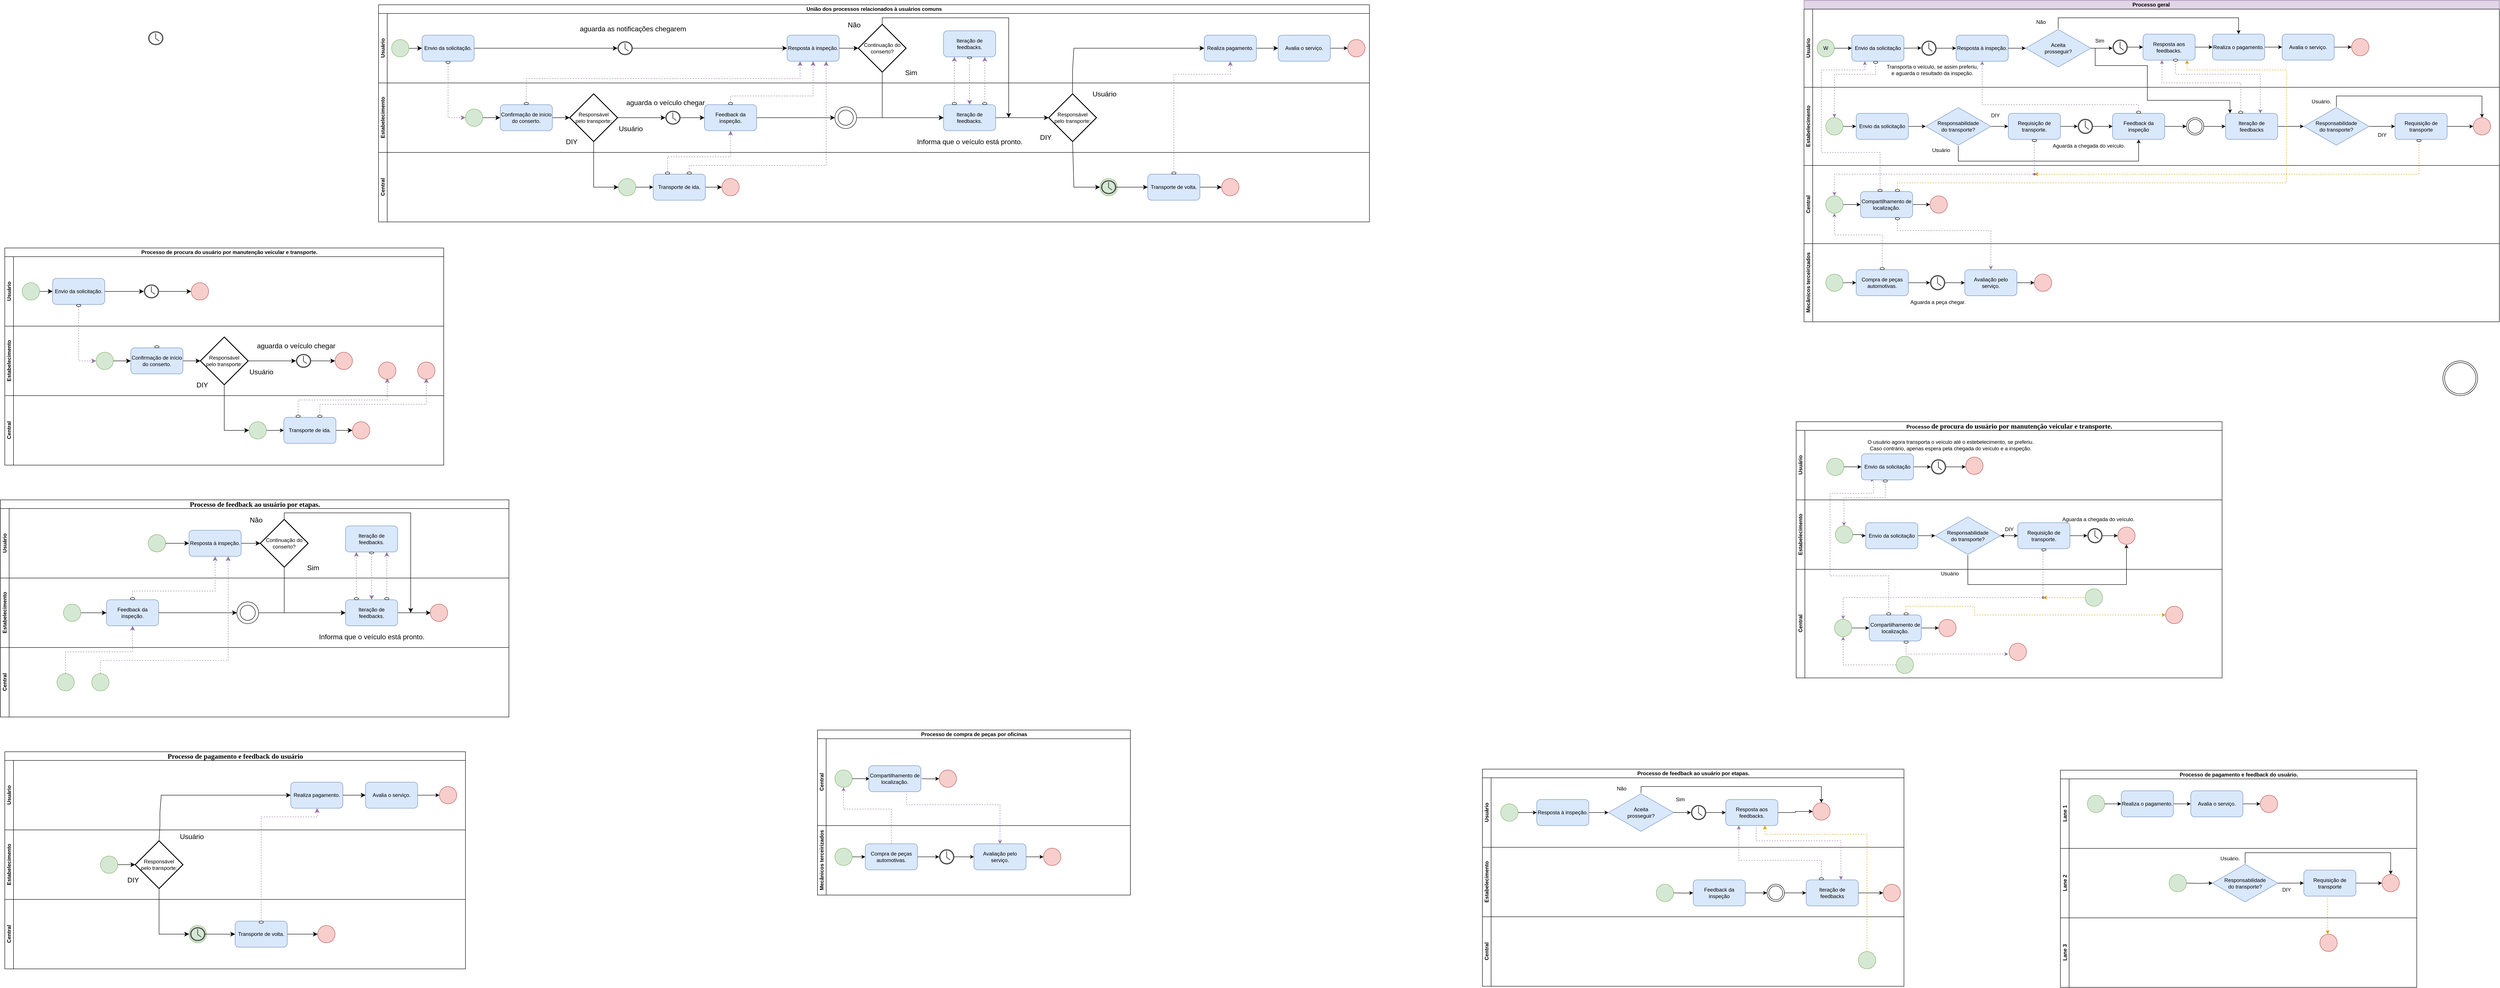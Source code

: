 <mxfile version="24.7.16">
  <diagram name="Página-1" id="qSARpnM_kFnA1O6T9zdH">
    <mxGraphModel dx="7713" dy="974" grid="1" gridSize="10" guides="1" tooltips="1" connect="1" arrows="1" fold="1" page="1" pageScale="1" pageWidth="827" pageHeight="1169" math="0" shadow="0">
      <root>
        <mxCell id="0" />
        <mxCell id="1" parent="0" />
        <mxCell id="JbEtCdNb4sZYKnE4IsCW-9" value="Processo geral&amp;nbsp;" style="swimlane;childLayout=stackLayout;resizeParent=1;resizeParentMax=0;horizontal=1;startSize=20;horizontalStack=0;html=1;fillColor=#e1d5e7;strokeColor=#9673a6;" parent="1" vertex="1">
          <mxGeometry x="-1600" y="50" width="1600" height="560" as="geometry" />
        </mxCell>
        <mxCell id="JbEtCdNb4sZYKnE4IsCW-10" value="Usuário" style="swimlane;startSize=20;horizontal=0;html=1;" parent="JbEtCdNb4sZYKnE4IsCW-9" vertex="1">
          <mxGeometry y="20" width="1600" height="180" as="geometry" />
        </mxCell>
        <mxCell id="JbEtCdNb4sZYKnE4IsCW-16" value="W" style="ellipse;whiteSpace=wrap;html=1;aspect=fixed;fillColor=#d5e8d4;strokeColor=#82b366;" parent="JbEtCdNb4sZYKnE4IsCW-10" vertex="1">
          <mxGeometry x="30" y="70" width="40" height="40" as="geometry" />
        </mxCell>
        <mxCell id="JbEtCdNb4sZYKnE4IsCW-18" value="Envio da solicitação" style="rounded=1;whiteSpace=wrap;html=1;fillColor=#dae8fc;strokeColor=#6c8ebf;" parent="JbEtCdNb4sZYKnE4IsCW-10" vertex="1">
          <mxGeometry x="110" y="60" width="120" height="60" as="geometry" />
        </mxCell>
        <mxCell id="JbEtCdNb4sZYKnE4IsCW-19" value="" style="endArrow=classic;html=1;rounded=0;entryX=0;entryY=0.5;entryDx=0;entryDy=0;" parent="JbEtCdNb4sZYKnE4IsCW-10" target="JbEtCdNb4sZYKnE4IsCW-18" edge="1">
          <mxGeometry width="50" height="50" relative="1" as="geometry">
            <mxPoint x="70" y="90" as="sourcePoint" />
            <mxPoint x="120" y="40" as="targetPoint" />
          </mxGeometry>
        </mxCell>
        <mxCell id="JbEtCdNb4sZYKnE4IsCW-14" value="" style="sketch=0;pointerEvents=1;shadow=0;dashed=0;html=1;strokeColor=none;fillColor=#505050;labelPosition=center;verticalLabelPosition=bottom;verticalAlign=top;outlineConnect=0;align=center;shape=mxgraph.office.concepts.clock;" parent="JbEtCdNb4sZYKnE4IsCW-10" vertex="1">
          <mxGeometry x="270" y="72.5" width="35" height="35" as="geometry" />
        </mxCell>
        <mxCell id="JbEtCdNb4sZYKnE4IsCW-20" value="" style="endArrow=classic;html=1;rounded=0;entryX=0;entryY=0.5;entryDx=0;entryDy=0;" parent="JbEtCdNb4sZYKnE4IsCW-10" edge="1">
          <mxGeometry width="50" height="50" relative="1" as="geometry">
            <mxPoint x="230" y="90" as="sourcePoint" />
            <mxPoint x="270" y="89.5" as="targetPoint" />
          </mxGeometry>
        </mxCell>
        <mxCell id="JbEtCdNb4sZYKnE4IsCW-21" value="" style="endArrow=classic;html=1;rounded=0;entryX=0;entryY=0.5;entryDx=0;entryDy=0;" parent="JbEtCdNb4sZYKnE4IsCW-10" target="JbEtCdNb4sZYKnE4IsCW-23" edge="1">
          <mxGeometry width="50" height="50" relative="1" as="geometry">
            <mxPoint x="305" y="90" as="sourcePoint" />
            <mxPoint x="345" y="89.5" as="targetPoint" />
          </mxGeometry>
        </mxCell>
        <mxCell id="JbEtCdNb4sZYKnE4IsCW-23" value="Resposta à inspeção." style="rounded=1;whiteSpace=wrap;html=1;fillColor=#dae8fc;strokeColor=#6c8ebf;" parent="JbEtCdNb4sZYKnE4IsCW-10" vertex="1">
          <mxGeometry x="350" y="60" width="120" height="60" as="geometry" />
        </mxCell>
        <mxCell id="JbEtCdNb4sZYKnE4IsCW-25" value="" style="endArrow=classic;html=1;rounded=0;" parent="JbEtCdNb4sZYKnE4IsCW-10" target="JbEtCdNb4sZYKnE4IsCW-26" edge="1">
          <mxGeometry width="50" height="50" relative="1" as="geometry">
            <mxPoint x="470" y="90" as="sourcePoint" />
            <mxPoint x="500" y="90" as="targetPoint" />
          </mxGeometry>
        </mxCell>
        <mxCell id="JbEtCdNb4sZYKnE4IsCW-112" style="edgeStyle=orthogonalEdgeStyle;rounded=0;orthogonalLoop=1;jettySize=auto;html=1;entryX=0.5;entryY=0;entryDx=0;entryDy=0;" parent="JbEtCdNb4sZYKnE4IsCW-10" source="JbEtCdNb4sZYKnE4IsCW-26" target="JbEtCdNb4sZYKnE4IsCW-37" edge="1">
          <mxGeometry relative="1" as="geometry">
            <mxPoint x="800" y="20" as="targetPoint" />
            <Array as="points">
              <mxPoint x="585" y="20" />
              <mxPoint x="1000" y="20" />
            </Array>
          </mxGeometry>
        </mxCell>
        <mxCell id="JbEtCdNb4sZYKnE4IsCW-26" value="Aceita&lt;div&gt;prosseguir?&lt;/div&gt;" style="html=1;whiteSpace=wrap;aspect=fixed;shape=isoRectangle;fillColor=#dae8fc;strokeColor=#6c8ebf;" parent="JbEtCdNb4sZYKnE4IsCW-10" vertex="1">
          <mxGeometry x="510" y="45" width="150" height="90" as="geometry" />
        </mxCell>
        <mxCell id="JbEtCdNb4sZYKnE4IsCW-38" value="" style="edgeStyle=orthogonalEdgeStyle;rounded=0;orthogonalLoop=1;jettySize=auto;html=1;" parent="JbEtCdNb4sZYKnE4IsCW-10" source="JbEtCdNb4sZYKnE4IsCW-27" target="JbEtCdNb4sZYKnE4IsCW-37" edge="1">
          <mxGeometry relative="1" as="geometry" />
        </mxCell>
        <mxCell id="JbEtCdNb4sZYKnE4IsCW-27" value="Resposta aos feedbacks." style="rounded=1;whiteSpace=wrap;html=1;fillColor=#dae8fc;strokeColor=#6c8ebf;" parent="JbEtCdNb4sZYKnE4IsCW-10" vertex="1">
          <mxGeometry x="780" y="57.5" width="120" height="60" as="geometry" />
        </mxCell>
        <mxCell id="JbEtCdNb4sZYKnE4IsCW-28" value="" style="endArrow=classic;html=1;rounded=0;entryX=0.086;entryY=-0.004;entryDx=0;entryDy=0;entryPerimeter=0;" parent="JbEtCdNb4sZYKnE4IsCW-10" target="JbEtCdNb4sZYKnE4IsCW-67" edge="1">
          <mxGeometry width="50" height="50" relative="1" as="geometry">
            <mxPoint x="660" y="90" as="sourcePoint" />
            <mxPoint x="700" y="170" as="targetPoint" />
            <Array as="points">
              <mxPoint x="670" y="90" />
              <mxPoint x="670" y="130" />
              <mxPoint x="790" y="130" />
              <mxPoint x="790" y="210" />
              <mxPoint x="880" y="210" />
              <mxPoint x="980" y="210" />
            </Array>
          </mxGeometry>
        </mxCell>
        <mxCell id="JbEtCdNb4sZYKnE4IsCW-29" value="" style="endArrow=classic;html=1;rounded=0;" parent="JbEtCdNb4sZYKnE4IsCW-10" edge="1">
          <mxGeometry width="50" height="50" relative="1" as="geometry">
            <mxPoint x="670" y="90" as="sourcePoint" />
            <mxPoint x="710" y="90" as="targetPoint" />
          </mxGeometry>
        </mxCell>
        <mxCell id="JbEtCdNb4sZYKnE4IsCW-36" value="" style="edgeStyle=orthogonalEdgeStyle;rounded=0;orthogonalLoop=1;jettySize=auto;html=1;" parent="JbEtCdNb4sZYKnE4IsCW-10" source="JbEtCdNb4sZYKnE4IsCW-34" target="JbEtCdNb4sZYKnE4IsCW-27" edge="1">
          <mxGeometry relative="1" as="geometry" />
        </mxCell>
        <mxCell id="JbEtCdNb4sZYKnE4IsCW-34" value="" style="sketch=0;pointerEvents=1;shadow=0;dashed=0;html=1;strokeColor=none;fillColor=#505050;labelPosition=center;verticalLabelPosition=bottom;verticalAlign=top;outlineConnect=0;align=center;shape=mxgraph.office.concepts.clock;" parent="JbEtCdNb4sZYKnE4IsCW-10" vertex="1">
          <mxGeometry x="710" y="70" width="35" height="35" as="geometry" />
        </mxCell>
        <mxCell id="JbEtCdNb4sZYKnE4IsCW-41" value="" style="edgeStyle=orthogonalEdgeStyle;rounded=0;orthogonalLoop=1;jettySize=auto;html=1;" parent="JbEtCdNb4sZYKnE4IsCW-10" source="JbEtCdNb4sZYKnE4IsCW-37" target="JbEtCdNb4sZYKnE4IsCW-40" edge="1">
          <mxGeometry relative="1" as="geometry" />
        </mxCell>
        <mxCell id="JbEtCdNb4sZYKnE4IsCW-37" value="Realiza o pagamento." style="rounded=1;whiteSpace=wrap;html=1;fillColor=#dae8fc;strokeColor=#6c8ebf;" parent="JbEtCdNb4sZYKnE4IsCW-10" vertex="1">
          <mxGeometry x="940" y="57.5" width="120" height="60" as="geometry" />
        </mxCell>
        <mxCell id="JbEtCdNb4sZYKnE4IsCW-43" value="" style="edgeStyle=orthogonalEdgeStyle;rounded=0;orthogonalLoop=1;jettySize=auto;html=1;" parent="JbEtCdNb4sZYKnE4IsCW-10" source="JbEtCdNb4sZYKnE4IsCW-40" target="JbEtCdNb4sZYKnE4IsCW-42" edge="1">
          <mxGeometry relative="1" as="geometry" />
        </mxCell>
        <mxCell id="JbEtCdNb4sZYKnE4IsCW-40" value="Avalia o serviço." style="rounded=1;whiteSpace=wrap;html=1;fillColor=#dae8fc;strokeColor=#6c8ebf;" parent="JbEtCdNb4sZYKnE4IsCW-10" vertex="1">
          <mxGeometry x="1100" y="57.5" width="120" height="60" as="geometry" />
        </mxCell>
        <mxCell id="JbEtCdNb4sZYKnE4IsCW-42" value="" style="ellipse;whiteSpace=wrap;html=1;aspect=fixed;fillColor=#f8cecc;strokeColor=#b85450;" parent="JbEtCdNb4sZYKnE4IsCW-10" vertex="1">
          <mxGeometry x="1260" y="67.5" width="40" height="40" as="geometry" />
        </mxCell>
        <mxCell id="JbEtCdNb4sZYKnE4IsCW-61" value="Transporta o veículo, se assim preferiu,&lt;div&gt;e aguarda o resultado da inspeção.&lt;/div&gt;" style="text;html=1;align=center;verticalAlign=middle;resizable=0;points=[];autosize=1;strokeColor=none;fillColor=none;" parent="JbEtCdNb4sZYKnE4IsCW-10" vertex="1">
          <mxGeometry x="180" y="120" width="230" height="40" as="geometry" />
        </mxCell>
        <mxCell id="JbEtCdNb4sZYKnE4IsCW-90" value="" style="ellipse;whiteSpace=wrap;html=1;" parent="JbEtCdNb4sZYKnE4IsCW-10" vertex="1">
          <mxGeometry x="160" y="120" width="10" height="5" as="geometry" />
        </mxCell>
        <mxCell id="JbEtCdNb4sZYKnE4IsCW-32" value="Não" style="text;html=1;align=center;verticalAlign=middle;resizable=0;points=[];autosize=1;strokeColor=none;fillColor=none;" parent="JbEtCdNb4sZYKnE4IsCW-10" vertex="1">
          <mxGeometry x="520" y="15" width="50" height="30" as="geometry" />
        </mxCell>
        <mxCell id="JbEtCdNb4sZYKnE4IsCW-115" value="" style="ellipse;whiteSpace=wrap;html=1;" parent="JbEtCdNb4sZYKnE4IsCW-10" vertex="1">
          <mxGeometry x="850" y="115" width="10" height="5" as="geometry" />
        </mxCell>
        <mxCell id="JbEtCdNb4sZYKnE4IsCW-31" value="Sim" style="text;html=1;align=center;verticalAlign=middle;resizable=0;points=[];autosize=1;strokeColor=none;fillColor=none;" parent="JbEtCdNb4sZYKnE4IsCW-10" vertex="1">
          <mxGeometry x="660" y="57.5" width="40" height="30" as="geometry" />
        </mxCell>
        <mxCell id="JbEtCdNb4sZYKnE4IsCW-11" value="Estabelecimento" style="swimlane;startSize=20;horizontal=0;html=1;" parent="JbEtCdNb4sZYKnE4IsCW-9" vertex="1">
          <mxGeometry y="200" width="1600" height="180" as="geometry">
            <mxRectangle y="140" width="480" height="30" as="alternateBounds" />
          </mxGeometry>
        </mxCell>
        <mxCell id="JbEtCdNb4sZYKnE4IsCW-52" value="" style="edgeStyle=orthogonalEdgeStyle;rounded=0;orthogonalLoop=1;jettySize=auto;html=1;" parent="JbEtCdNb4sZYKnE4IsCW-11" source="JbEtCdNb4sZYKnE4IsCW-48" target="JbEtCdNb4sZYKnE4IsCW-51" edge="1">
          <mxGeometry relative="1" as="geometry" />
        </mxCell>
        <mxCell id="JbEtCdNb4sZYKnE4IsCW-48" value="" style="ellipse;whiteSpace=wrap;html=1;aspect=fixed;fillColor=#d5e8d4;strokeColor=#82b366;" parent="JbEtCdNb4sZYKnE4IsCW-11" vertex="1">
          <mxGeometry x="50" y="70" width="40" height="40" as="geometry" />
        </mxCell>
        <mxCell id="JbEtCdNb4sZYKnE4IsCW-54" value="" style="edgeStyle=orthogonalEdgeStyle;rounded=0;orthogonalLoop=1;jettySize=auto;html=1;" parent="JbEtCdNb4sZYKnE4IsCW-11" source="JbEtCdNb4sZYKnE4IsCW-51" target="JbEtCdNb4sZYKnE4IsCW-53" edge="1">
          <mxGeometry relative="1" as="geometry" />
        </mxCell>
        <mxCell id="JbEtCdNb4sZYKnE4IsCW-51" value="Envio da solicitação" style="rounded=1;whiteSpace=wrap;html=1;fillColor=#dae8fc;strokeColor=#6c8ebf;" parent="JbEtCdNb4sZYKnE4IsCW-11" vertex="1">
          <mxGeometry x="120" y="60" width="120" height="60" as="geometry" />
        </mxCell>
        <mxCell id="JbEtCdNb4sZYKnE4IsCW-56" value="" style="edgeStyle=orthogonalEdgeStyle;rounded=0;orthogonalLoop=1;jettySize=auto;html=1;" parent="JbEtCdNb4sZYKnE4IsCW-11" source="JbEtCdNb4sZYKnE4IsCW-53" target="JbEtCdNb4sZYKnE4IsCW-55" edge="1">
          <mxGeometry relative="1" as="geometry" />
        </mxCell>
        <mxCell id="JbEtCdNb4sZYKnE4IsCW-108" style="edgeStyle=orthogonalEdgeStyle;rounded=0;orthogonalLoop=1;jettySize=auto;html=1;entryX=0.5;entryY=1;entryDx=0;entryDy=0;" parent="JbEtCdNb4sZYKnE4IsCW-11" source="JbEtCdNb4sZYKnE4IsCW-53" target="JbEtCdNb4sZYKnE4IsCW-63" edge="1">
          <mxGeometry relative="1" as="geometry">
            <mxPoint x="770" y="150" as="targetPoint" />
            <Array as="points">
              <mxPoint x="355" y="170" />
              <mxPoint x="770" y="170" />
            </Array>
          </mxGeometry>
        </mxCell>
        <mxCell id="JbEtCdNb4sZYKnE4IsCW-53" value="Responsabilidade&lt;div&gt;do transporte?&lt;/div&gt;" style="html=1;whiteSpace=wrap;aspect=fixed;shape=isoRectangle;fillColor=#dae8fc;strokeColor=#6c8ebf;" parent="JbEtCdNb4sZYKnE4IsCW-11" vertex="1">
          <mxGeometry x="280" y="45" width="150" height="90" as="geometry" />
        </mxCell>
        <mxCell id="JbEtCdNb4sZYKnE4IsCW-60" value="" style="edgeStyle=orthogonalEdgeStyle;rounded=0;orthogonalLoop=1;jettySize=auto;html=1;" parent="JbEtCdNb4sZYKnE4IsCW-11" source="JbEtCdNb4sZYKnE4IsCW-55" target="JbEtCdNb4sZYKnE4IsCW-59" edge="1">
          <mxGeometry relative="1" as="geometry" />
        </mxCell>
        <mxCell id="JbEtCdNb4sZYKnE4IsCW-55" value="Requisição de transporte." style="rounded=1;whiteSpace=wrap;html=1;fillColor=#dae8fc;strokeColor=#6c8ebf;" parent="JbEtCdNb4sZYKnE4IsCW-11" vertex="1">
          <mxGeometry x="470" y="60" width="120" height="60" as="geometry" />
        </mxCell>
        <mxCell id="JbEtCdNb4sZYKnE4IsCW-57" value="DIY" style="text;html=1;align=center;verticalAlign=middle;resizable=0;points=[];autosize=1;strokeColor=none;fillColor=none;" parent="JbEtCdNb4sZYKnE4IsCW-11" vertex="1">
          <mxGeometry x="420" y="50" width="40" height="30" as="geometry" />
        </mxCell>
        <mxCell id="JbEtCdNb4sZYKnE4IsCW-58" value="Usuário" style="text;html=1;align=center;verticalAlign=middle;resizable=0;points=[];autosize=1;strokeColor=none;fillColor=none;" parent="JbEtCdNb4sZYKnE4IsCW-11" vertex="1">
          <mxGeometry x="285" y="130" width="60" height="30" as="geometry" />
        </mxCell>
        <mxCell id="JbEtCdNb4sZYKnE4IsCW-64" value="" style="edgeStyle=orthogonalEdgeStyle;rounded=0;orthogonalLoop=1;jettySize=auto;html=1;" parent="JbEtCdNb4sZYKnE4IsCW-11" source="JbEtCdNb4sZYKnE4IsCW-59" target="JbEtCdNb4sZYKnE4IsCW-63" edge="1">
          <mxGeometry relative="1" as="geometry" />
        </mxCell>
        <mxCell id="JbEtCdNb4sZYKnE4IsCW-59" value="" style="sketch=0;pointerEvents=1;shadow=0;dashed=0;html=1;strokeColor=none;fillColor=#505050;labelPosition=center;verticalLabelPosition=bottom;verticalAlign=top;outlineConnect=0;align=center;shape=mxgraph.office.concepts.clock;" parent="JbEtCdNb4sZYKnE4IsCW-11" vertex="1">
          <mxGeometry x="630" y="72.5" width="35" height="35" as="geometry" />
        </mxCell>
        <mxCell id="JbEtCdNb4sZYKnE4IsCW-62" value="Aguarda a chegada do veículo." style="text;html=1;align=center;verticalAlign=middle;resizable=0;points=[];autosize=1;strokeColor=none;fillColor=none;" parent="JbEtCdNb4sZYKnE4IsCW-11" vertex="1">
          <mxGeometry x="560" y="120" width="190" height="30" as="geometry" />
        </mxCell>
        <mxCell id="JbEtCdNb4sZYKnE4IsCW-66" value="" style="edgeStyle=orthogonalEdgeStyle;rounded=0;orthogonalLoop=1;jettySize=auto;html=1;" parent="JbEtCdNb4sZYKnE4IsCW-11" source="JbEtCdNb4sZYKnE4IsCW-63" target="JbEtCdNb4sZYKnE4IsCW-65" edge="1">
          <mxGeometry relative="1" as="geometry" />
        </mxCell>
        <mxCell id="JbEtCdNb4sZYKnE4IsCW-63" value="Feedback da inspeção" style="rounded=1;whiteSpace=wrap;html=1;fillColor=#dae8fc;strokeColor=#6c8ebf;" parent="JbEtCdNb4sZYKnE4IsCW-11" vertex="1">
          <mxGeometry x="710" y="60" width="120" height="60" as="geometry" />
        </mxCell>
        <mxCell id="JbEtCdNb4sZYKnE4IsCW-68" value="" style="edgeStyle=orthogonalEdgeStyle;rounded=0;orthogonalLoop=1;jettySize=auto;html=1;" parent="JbEtCdNb4sZYKnE4IsCW-11" source="JbEtCdNb4sZYKnE4IsCW-65" target="JbEtCdNb4sZYKnE4IsCW-67" edge="1">
          <mxGeometry relative="1" as="geometry" />
        </mxCell>
        <mxCell id="JbEtCdNb4sZYKnE4IsCW-65" value="" style="ellipse;shape=doubleEllipse;whiteSpace=wrap;html=1;aspect=fixed;" parent="JbEtCdNb4sZYKnE4IsCW-11" vertex="1">
          <mxGeometry x="880" y="70" width="40" height="40" as="geometry" />
        </mxCell>
        <mxCell id="JbEtCdNb4sZYKnE4IsCW-71" value="" style="edgeStyle=orthogonalEdgeStyle;rounded=0;orthogonalLoop=1;jettySize=auto;html=1;" parent="JbEtCdNb4sZYKnE4IsCW-11" source="JbEtCdNb4sZYKnE4IsCW-67" target="JbEtCdNb4sZYKnE4IsCW-69" edge="1">
          <mxGeometry relative="1" as="geometry" />
        </mxCell>
        <mxCell id="JbEtCdNb4sZYKnE4IsCW-67" value="Iteração de feedbacks" style="rounded=1;whiteSpace=wrap;html=1;fillColor=#dae8fc;strokeColor=#6c8ebf;" parent="JbEtCdNb4sZYKnE4IsCW-11" vertex="1">
          <mxGeometry x="970" y="60" width="120" height="60" as="geometry" />
        </mxCell>
        <mxCell id="JbEtCdNb4sZYKnE4IsCW-73" value="" style="edgeStyle=orthogonalEdgeStyle;rounded=0;orthogonalLoop=1;jettySize=auto;html=1;" parent="JbEtCdNb4sZYKnE4IsCW-11" source="JbEtCdNb4sZYKnE4IsCW-69" target="JbEtCdNb4sZYKnE4IsCW-72" edge="1">
          <mxGeometry relative="1" as="geometry" />
        </mxCell>
        <mxCell id="JbEtCdNb4sZYKnE4IsCW-119" style="edgeStyle=orthogonalEdgeStyle;rounded=0;orthogonalLoop=1;jettySize=auto;html=1;entryX=0.5;entryY=0;entryDx=0;entryDy=0;" parent="JbEtCdNb4sZYKnE4IsCW-11" source="JbEtCdNb4sZYKnE4IsCW-69" target="JbEtCdNb4sZYKnE4IsCW-74" edge="1">
          <mxGeometry relative="1" as="geometry">
            <mxPoint x="1560" y="20" as="targetPoint" />
            <Array as="points">
              <mxPoint x="1225" y="20" />
              <mxPoint x="1560" y="20" />
            </Array>
          </mxGeometry>
        </mxCell>
        <mxCell id="JbEtCdNb4sZYKnE4IsCW-69" value="Responsabilidade&lt;div&gt;do transporte?&lt;/div&gt;" style="html=1;whiteSpace=wrap;aspect=fixed;shape=isoRectangle;fillColor=#dae8fc;strokeColor=#6c8ebf;" parent="JbEtCdNb4sZYKnE4IsCW-11" vertex="1">
          <mxGeometry x="1150" y="45" width="150" height="90" as="geometry" />
        </mxCell>
        <mxCell id="JbEtCdNb4sZYKnE4IsCW-75" value="" style="edgeStyle=orthogonalEdgeStyle;rounded=0;orthogonalLoop=1;jettySize=auto;html=1;" parent="JbEtCdNb4sZYKnE4IsCW-11" source="JbEtCdNb4sZYKnE4IsCW-72" target="JbEtCdNb4sZYKnE4IsCW-74" edge="1">
          <mxGeometry relative="1" as="geometry" />
        </mxCell>
        <mxCell id="JbEtCdNb4sZYKnE4IsCW-72" value="Requisição de transporte" style="rounded=1;whiteSpace=wrap;html=1;fillColor=#dae8fc;strokeColor=#6c8ebf;" parent="JbEtCdNb4sZYKnE4IsCW-11" vertex="1">
          <mxGeometry x="1360" y="60" width="120" height="60" as="geometry" />
        </mxCell>
        <mxCell id="JbEtCdNb4sZYKnE4IsCW-74" value="" style="ellipse;whiteSpace=wrap;html=1;aspect=fixed;fillColor=#f8cecc;strokeColor=#b85450;" parent="JbEtCdNb4sZYKnE4IsCW-11" vertex="1">
          <mxGeometry x="1540" y="70" width="40" height="40" as="geometry" />
        </mxCell>
        <mxCell id="JbEtCdNb4sZYKnE4IsCW-91" value="" style="ellipse;whiteSpace=wrap;html=1;" parent="JbEtCdNb4sZYKnE4IsCW-11" vertex="1">
          <mxGeometry x="525" y="120" width="10" height="5" as="geometry" />
        </mxCell>
        <mxCell id="JbEtCdNb4sZYKnE4IsCW-109" value="" style="ellipse;whiteSpace=wrap;html=1;" parent="JbEtCdNb4sZYKnE4IsCW-11" vertex="1">
          <mxGeometry x="765" y="55" width="10" height="5" as="geometry" />
        </mxCell>
        <mxCell id="JbEtCdNb4sZYKnE4IsCW-113" value="" style="ellipse;whiteSpace=wrap;html=1;" parent="JbEtCdNb4sZYKnE4IsCW-11" vertex="1">
          <mxGeometry x="1000" y="55" width="10" height="5" as="geometry" />
        </mxCell>
        <mxCell id="JbEtCdNb4sZYKnE4IsCW-122" style="edgeStyle=orthogonalEdgeStyle;rounded=0;orthogonalLoop=1;jettySize=auto;html=1;dashed=1;fillColor=#ffe6cc;strokeColor=#d79b00;" parent="JbEtCdNb4sZYKnE4IsCW-11" source="JbEtCdNb4sZYKnE4IsCW-118" edge="1">
          <mxGeometry relative="1" as="geometry">
            <mxPoint x="530" y="200" as="targetPoint" />
            <Array as="points">
              <mxPoint x="1415" y="200" />
            </Array>
          </mxGeometry>
        </mxCell>
        <mxCell id="JbEtCdNb4sZYKnE4IsCW-118" value="" style="ellipse;whiteSpace=wrap;html=1;" parent="JbEtCdNb4sZYKnE4IsCW-11" vertex="1">
          <mxGeometry x="1410" y="120" width="10" height="5" as="geometry" />
        </mxCell>
        <mxCell id="JbEtCdNb4sZYKnE4IsCW-121" value="DIY" style="text;html=1;align=center;verticalAlign=middle;resizable=0;points=[];autosize=1;strokeColor=none;fillColor=none;" parent="JbEtCdNb4sZYKnE4IsCW-11" vertex="1">
          <mxGeometry x="1310" y="95" width="40" height="30" as="geometry" />
        </mxCell>
        <mxCell id="JbEtCdNb4sZYKnE4IsCW-12" value="Central" style="swimlane;startSize=20;horizontal=0;html=1;" parent="JbEtCdNb4sZYKnE4IsCW-9" vertex="1">
          <mxGeometry y="380" width="1600" height="180" as="geometry" />
        </mxCell>
        <mxCell id="JbEtCdNb4sZYKnE4IsCW-77" value="" style="edgeStyle=orthogonalEdgeStyle;rounded=0;orthogonalLoop=1;jettySize=auto;html=1;" parent="JbEtCdNb4sZYKnE4IsCW-12" source="JbEtCdNb4sZYKnE4IsCW-49" target="JbEtCdNb4sZYKnE4IsCW-76" edge="1">
          <mxGeometry relative="1" as="geometry" />
        </mxCell>
        <mxCell id="JbEtCdNb4sZYKnE4IsCW-49" value="" style="ellipse;whiteSpace=wrap;html=1;aspect=fixed;fillColor=#d5e8d4;strokeColor=#82b366;" parent="JbEtCdNb4sZYKnE4IsCW-12" vertex="1">
          <mxGeometry x="50" y="70" width="40" height="40" as="geometry" />
        </mxCell>
        <mxCell id="JbEtCdNb4sZYKnE4IsCW-107" value="" style="edgeStyle=orthogonalEdgeStyle;rounded=0;orthogonalLoop=1;jettySize=auto;html=1;" parent="JbEtCdNb4sZYKnE4IsCW-12" source="JbEtCdNb4sZYKnE4IsCW-76" target="JbEtCdNb4sZYKnE4IsCW-106" edge="1">
          <mxGeometry relative="1" as="geometry" />
        </mxCell>
        <mxCell id="JbEtCdNb4sZYKnE4IsCW-76" value="Compartilhamento de&lt;div&gt;localização.&lt;/div&gt;" style="rounded=1;whiteSpace=wrap;html=1;fillColor=#dae8fc;strokeColor=#6c8ebf;" parent="JbEtCdNb4sZYKnE4IsCW-12" vertex="1">
          <mxGeometry x="130" y="60" width="120" height="60" as="geometry" />
        </mxCell>
        <mxCell id="JbEtCdNb4sZYKnE4IsCW-89" value="" style="ellipse;whiteSpace=wrap;html=1;" parent="JbEtCdNb4sZYKnE4IsCW-12" vertex="1">
          <mxGeometry x="210" y="120" width="10" height="5" as="geometry" />
        </mxCell>
        <mxCell id="JbEtCdNb4sZYKnE4IsCW-98" value="" style="edgeStyle=orthogonalEdgeStyle;rounded=0;orthogonalLoop=1;jettySize=auto;html=1;dashed=1;entryX=0.5;entryY=1;entryDx=0;entryDy=0;fillColor=#e1d5e7;strokeColor=#9673a6;" parent="JbEtCdNb4sZYKnE4IsCW-12" target="JbEtCdNb4sZYKnE4IsCW-49" edge="1">
          <mxGeometry relative="1" as="geometry">
            <mxPoint x="180" y="240" as="sourcePoint" />
            <mxPoint x="70" y="150" as="targetPoint" />
            <Array as="points">
              <mxPoint x="180" y="160" />
              <mxPoint x="70" y="160" />
            </Array>
          </mxGeometry>
        </mxCell>
        <mxCell id="JbEtCdNb4sZYKnE4IsCW-106" value="" style="ellipse;whiteSpace=wrap;html=1;aspect=fixed;fillColor=#f8cecc;strokeColor=#b85450;" parent="JbEtCdNb4sZYKnE4IsCW-12" vertex="1">
          <mxGeometry x="290" y="70" width="40" height="40" as="geometry" />
        </mxCell>
        <mxCell id="JbEtCdNb4sZYKnE4IsCW-123" value="" style="shape=waypoint;sketch=0;fillStyle=solid;size=6;pointerEvents=1;points=[];fillColor=#e1d5e7;resizable=0;rotatable=0;perimeter=centerPerimeter;snapToPoint=1;strokeColor=#9673a6;" parent="JbEtCdNb4sZYKnE4IsCW-12" vertex="1">
          <mxGeometry x="520" y="10" width="20" height="20" as="geometry" />
        </mxCell>
        <mxCell id="JbEtCdNb4sZYKnE4IsCW-127" value="" style="ellipse;whiteSpace=wrap;html=1;" parent="JbEtCdNb4sZYKnE4IsCW-12" vertex="1">
          <mxGeometry x="170" y="55" width="10" height="5" as="geometry" />
        </mxCell>
        <mxCell id="JbEtCdNb4sZYKnE4IsCW-129" value="" style="ellipse;whiteSpace=wrap;html=1;" parent="JbEtCdNb4sZYKnE4IsCW-12" vertex="1">
          <mxGeometry x="210" y="55" width="10" height="5" as="geometry" />
        </mxCell>
        <mxCell id="JbEtCdNb4sZYKnE4IsCW-102" value="" style="edgeStyle=orthogonalEdgeStyle;rounded=0;orthogonalLoop=1;jettySize=auto;html=1;entryX=0.5;entryY=0;entryDx=0;entryDy=0;dashed=1;fillColor=#e1d5e7;strokeColor=#9673a6;" parent="JbEtCdNb4sZYKnE4IsCW-9" source="JbEtCdNb4sZYKnE4IsCW-90" target="JbEtCdNb4sZYKnE4IsCW-48" edge="1">
          <mxGeometry relative="1" as="geometry">
            <Array as="points">
              <mxPoint x="165" y="170" />
              <mxPoint x="70" y="170" />
            </Array>
          </mxGeometry>
        </mxCell>
        <mxCell id="JbEtCdNb4sZYKnE4IsCW-104" style="edgeStyle=orthogonalEdgeStyle;rounded=0;orthogonalLoop=1;jettySize=auto;html=1;entryX=0.5;entryY=0;entryDx=0;entryDy=0;dashed=1;fillColor=#e1d5e7;strokeColor=#9673a6;" parent="JbEtCdNb4sZYKnE4IsCW-9" source="JbEtCdNb4sZYKnE4IsCW-91" target="JbEtCdNb4sZYKnE4IsCW-49" edge="1">
          <mxGeometry relative="1" as="geometry">
            <mxPoint x="60" y="420" as="targetPoint" />
            <Array as="points">
              <mxPoint x="530" y="400" />
              <mxPoint x="70" y="400" />
            </Array>
          </mxGeometry>
        </mxCell>
        <mxCell id="JbEtCdNb4sZYKnE4IsCW-110" style="edgeStyle=orthogonalEdgeStyle;rounded=0;orthogonalLoop=1;jettySize=auto;html=1;dashed=1;fillColor=#e1d5e7;strokeColor=#9673a6;" parent="JbEtCdNb4sZYKnE4IsCW-9" source="JbEtCdNb4sZYKnE4IsCW-109" edge="1">
          <mxGeometry relative="1" as="geometry">
            <mxPoint x="410" y="140" as="targetPoint" />
            <Array as="points">
              <mxPoint x="770" y="240" />
              <mxPoint x="410" y="240" />
            </Array>
          </mxGeometry>
        </mxCell>
        <mxCell id="JbEtCdNb4sZYKnE4IsCW-114" style="edgeStyle=orthogonalEdgeStyle;rounded=0;orthogonalLoop=1;jettySize=auto;html=1;entryX=0.364;entryY=1.001;entryDx=0;entryDy=0;entryPerimeter=0;dashed=1;fillColor=#e1d5e7;strokeColor=#9673a6;" parent="JbEtCdNb4sZYKnE4IsCW-9" source="JbEtCdNb4sZYKnE4IsCW-113" target="JbEtCdNb4sZYKnE4IsCW-27" edge="1">
          <mxGeometry relative="1" as="geometry">
            <Array as="points">
              <mxPoint x="1005" y="190" />
              <mxPoint x="824" y="190" />
            </Array>
          </mxGeometry>
        </mxCell>
        <mxCell id="JbEtCdNb4sZYKnE4IsCW-116" style="edgeStyle=orthogonalEdgeStyle;rounded=0;orthogonalLoop=1;jettySize=auto;html=1;dashed=1;fillColor=#e1d5e7;strokeColor=#9673a6;" parent="JbEtCdNb4sZYKnE4IsCW-9" source="JbEtCdNb4sZYKnE4IsCW-115" edge="1">
          <mxGeometry relative="1" as="geometry">
            <mxPoint x="1050" y="260" as="targetPoint" />
            <Array as="points">
              <mxPoint x="855" y="170" />
              <mxPoint x="1050" y="170" />
              <mxPoint x="1050" y="260" />
            </Array>
          </mxGeometry>
        </mxCell>
        <mxCell id="JbEtCdNb4sZYKnE4IsCW-130" style="edgeStyle=orthogonalEdgeStyle;rounded=0;orthogonalLoop=1;jettySize=auto;html=1;entryX=0.25;entryY=1;entryDx=0;entryDy=0;dashed=1;fillColor=#e1d5e7;strokeColor=#9673a6;" parent="JbEtCdNb4sZYKnE4IsCW-9" source="JbEtCdNb4sZYKnE4IsCW-127" target="JbEtCdNb4sZYKnE4IsCW-18" edge="1">
          <mxGeometry relative="1" as="geometry">
            <mxPoint x="140" y="150" as="targetPoint" />
            <Array as="points">
              <mxPoint x="175" y="350" />
              <mxPoint x="40" y="350" />
              <mxPoint x="40" y="160" />
              <mxPoint x="140" y="160" />
            </Array>
          </mxGeometry>
        </mxCell>
        <mxCell id="JbEtCdNb4sZYKnE4IsCW-131" value="" style="edgeStyle=orthogonalEdgeStyle;rounded=0;orthogonalLoop=1;jettySize=auto;html=1;entryX=0.845;entryY=1.001;entryDx=0;entryDy=0;entryPerimeter=0;fillColor=#ffe6cc;strokeColor=#d79b00;dashed=1;" parent="JbEtCdNb4sZYKnE4IsCW-9" source="JbEtCdNb4sZYKnE4IsCW-129" target="JbEtCdNb4sZYKnE4IsCW-27" edge="1">
          <mxGeometry relative="1" as="geometry">
            <mxPoint x="880" y="150" as="targetPoint" />
            <Array as="points">
              <mxPoint x="215" y="420" />
              <mxPoint x="1110" y="420" />
              <mxPoint x="1110" y="160" />
              <mxPoint x="881" y="160" />
            </Array>
          </mxGeometry>
        </mxCell>
        <mxCell id="JbEtCdNb4sZYKnE4IsCW-13" value="Mecânicos terceirizados" style="swimlane;startSize=20;horizontal=0;html=1;" parent="1" vertex="1">
          <mxGeometry x="-1600" y="610" width="1600" height="180" as="geometry" />
        </mxCell>
        <mxCell id="JbEtCdNb4sZYKnE4IsCW-79" value="" style="edgeStyle=orthogonalEdgeStyle;rounded=0;orthogonalLoop=1;jettySize=auto;html=1;" parent="JbEtCdNb4sZYKnE4IsCW-13" source="JbEtCdNb4sZYKnE4IsCW-50" target="JbEtCdNb4sZYKnE4IsCW-78" edge="1">
          <mxGeometry relative="1" as="geometry" />
        </mxCell>
        <mxCell id="JbEtCdNb4sZYKnE4IsCW-50" value="" style="ellipse;whiteSpace=wrap;html=1;aspect=fixed;fillColor=#d5e8d4;strokeColor=#82b366;" parent="JbEtCdNb4sZYKnE4IsCW-13" vertex="1">
          <mxGeometry x="50" y="70" width="40" height="40" as="geometry" />
        </mxCell>
        <mxCell id="JbEtCdNb4sZYKnE4IsCW-81" value="" style="edgeStyle=orthogonalEdgeStyle;rounded=0;orthogonalLoop=1;jettySize=auto;html=1;" parent="JbEtCdNb4sZYKnE4IsCW-13" source="JbEtCdNb4sZYKnE4IsCW-78" target="JbEtCdNb4sZYKnE4IsCW-80" edge="1">
          <mxGeometry relative="1" as="geometry" />
        </mxCell>
        <mxCell id="JbEtCdNb4sZYKnE4IsCW-78" value="Compra de peças automotivas." style="rounded=1;whiteSpace=wrap;html=1;fillColor=#dae8fc;strokeColor=#6c8ebf;" parent="JbEtCdNb4sZYKnE4IsCW-13" vertex="1">
          <mxGeometry x="120" y="60" width="120" height="60" as="geometry" />
        </mxCell>
        <mxCell id="JbEtCdNb4sZYKnE4IsCW-83" value="" style="edgeStyle=orthogonalEdgeStyle;rounded=0;orthogonalLoop=1;jettySize=auto;html=1;" parent="JbEtCdNb4sZYKnE4IsCW-13" source="JbEtCdNb4sZYKnE4IsCW-80" target="JbEtCdNb4sZYKnE4IsCW-82" edge="1">
          <mxGeometry relative="1" as="geometry" />
        </mxCell>
        <mxCell id="JbEtCdNb4sZYKnE4IsCW-80" value="" style="sketch=0;pointerEvents=1;shadow=0;dashed=0;html=1;strokeColor=none;fillColor=#505050;labelPosition=center;verticalLabelPosition=bottom;verticalAlign=top;outlineConnect=0;align=center;shape=mxgraph.office.concepts.clock;" parent="JbEtCdNb4sZYKnE4IsCW-13" vertex="1">
          <mxGeometry x="290" y="72.5" width="35" height="35" as="geometry" />
        </mxCell>
        <mxCell id="JbEtCdNb4sZYKnE4IsCW-86" value="" style="edgeStyle=orthogonalEdgeStyle;rounded=0;orthogonalLoop=1;jettySize=auto;html=1;" parent="JbEtCdNb4sZYKnE4IsCW-13" source="JbEtCdNb4sZYKnE4IsCW-82" target="JbEtCdNb4sZYKnE4IsCW-85" edge="1">
          <mxGeometry relative="1" as="geometry" />
        </mxCell>
        <mxCell id="JbEtCdNb4sZYKnE4IsCW-82" value="Avaliação pelo serviço." style="rounded=1;whiteSpace=wrap;html=1;fillColor=#dae8fc;strokeColor=#6c8ebf;" parent="JbEtCdNb4sZYKnE4IsCW-13" vertex="1">
          <mxGeometry x="370" y="60" width="120" height="60" as="geometry" />
        </mxCell>
        <mxCell id="JbEtCdNb4sZYKnE4IsCW-84" value="Aguarda a peça chegar." style="text;html=1;align=center;verticalAlign=middle;resizable=0;points=[];autosize=1;strokeColor=none;fillColor=none;" parent="JbEtCdNb4sZYKnE4IsCW-13" vertex="1">
          <mxGeometry x="232.5" y="120" width="150" height="30" as="geometry" />
        </mxCell>
        <mxCell id="JbEtCdNb4sZYKnE4IsCW-85" value="" style="ellipse;whiteSpace=wrap;html=1;aspect=fixed;fillColor=#f8cecc;strokeColor=#b85450;" parent="JbEtCdNb4sZYKnE4IsCW-13" vertex="1">
          <mxGeometry x="530" y="70" width="40" height="40" as="geometry" />
        </mxCell>
        <mxCell id="JbEtCdNb4sZYKnE4IsCW-87" value="" style="ellipse;whiteSpace=wrap;html=1;" parent="JbEtCdNb4sZYKnE4IsCW-13" vertex="1">
          <mxGeometry x="175" y="55" width="10" height="5" as="geometry" />
        </mxCell>
        <mxCell id="JbEtCdNb4sZYKnE4IsCW-15" value="" style="ellipse;shape=doubleEllipse;whiteSpace=wrap;html=1;aspect=fixed;" parent="1" vertex="1">
          <mxGeometry x="-130" y="880" width="80" height="80" as="geometry" />
        </mxCell>
        <mxCell id="JbEtCdNb4sZYKnE4IsCW-101" value="" style="edgeStyle=orthogonalEdgeStyle;rounded=0;orthogonalLoop=1;jettySize=auto;html=1;entryX=0.5;entryY=0;entryDx=0;entryDy=0;dashed=1;fillColor=#e1d5e7;strokeColor=#9673a6;" parent="1" source="JbEtCdNb4sZYKnE4IsCW-89" target="JbEtCdNb4sZYKnE4IsCW-82" edge="1">
          <mxGeometry relative="1" as="geometry">
            <Array as="points">
              <mxPoint x="-1385" y="580" />
              <mxPoint x="-1170" y="580" />
            </Array>
          </mxGeometry>
        </mxCell>
        <mxCell id="JbEtCdNb4sZYKnE4IsCW-120" value="Usuário." style="text;html=1;align=center;verticalAlign=middle;resizable=0;points=[];autosize=1;strokeColor=none;fillColor=none;" parent="1" vertex="1">
          <mxGeometry x="-445" y="268" width="70" height="30" as="geometry" />
        </mxCell>
        <mxCell id="JbEtCdNb4sZYKnE4IsCW-159" value="Usuário" style="text;html=1;align=center;verticalAlign=middle;resizable=0;points=[];autosize=1;strokeColor=none;fillColor=none;" parent="1" vertex="1">
          <mxGeometry x="-1295" y="1355" width="60" height="30" as="geometry" />
        </mxCell>
        <mxCell id="JbEtCdNb4sZYKnE4IsCW-165" value="" style="edgeStyle=orthogonalEdgeStyle;rounded=0;orthogonalLoop=1;jettySize=auto;html=1;" parent="1" source="JbEtCdNb4sZYKnE4IsCW-166" target="JbEtCdNb4sZYKnE4IsCW-168" edge="1">
          <mxGeometry relative="1" as="geometry" />
        </mxCell>
        <mxCell id="JbEtCdNb4sZYKnE4IsCW-166" value="" style="ellipse;whiteSpace=wrap;html=1;aspect=fixed;fillColor=#d5e8d4;strokeColor=#82b366;" parent="1" vertex="1">
          <mxGeometry x="-1530" y="1475" width="40" height="40" as="geometry" />
        </mxCell>
        <mxCell id="JbEtCdNb4sZYKnE4IsCW-167" value="" style="edgeStyle=orthogonalEdgeStyle;rounded=0;orthogonalLoop=1;jettySize=auto;html=1;" parent="1" source="JbEtCdNb4sZYKnE4IsCW-168" target="JbEtCdNb4sZYKnE4IsCW-171" edge="1">
          <mxGeometry relative="1" as="geometry" />
        </mxCell>
        <mxCell id="JbEtCdNb4sZYKnE4IsCW-168" value="Compartilhamento de&lt;div&gt;localização.&lt;/div&gt;" style="rounded=1;whiteSpace=wrap;html=1;fillColor=#dae8fc;strokeColor=#6c8ebf;" parent="1" vertex="1">
          <mxGeometry x="-1450" y="1465" width="120" height="60" as="geometry" />
        </mxCell>
        <mxCell id="JbEtCdNb4sZYKnE4IsCW-169" value="" style="ellipse;whiteSpace=wrap;html=1;" parent="1" vertex="1">
          <mxGeometry x="-1370" y="1525" width="10" height="5" as="geometry" />
        </mxCell>
        <mxCell id="JbEtCdNb4sZYKnE4IsCW-170" value="" style="edgeStyle=orthogonalEdgeStyle;rounded=0;orthogonalLoop=1;jettySize=auto;html=1;dashed=1;entryX=0.5;entryY=1;entryDx=0;entryDy=0;fillColor=#e1d5e7;strokeColor=#9673a6;exitX=0;exitY=0.5;exitDx=0;exitDy=0;" parent="1" source="pGzzqJU9i_yl4B1JPpHz-15" target="JbEtCdNb4sZYKnE4IsCW-166" edge="1">
          <mxGeometry relative="1" as="geometry">
            <mxPoint x="-1400" y="1565" as="sourcePoint" />
            <mxPoint x="-1510" y="1555" as="targetPoint" />
            <Array as="points">
              <mxPoint x="-1510" y="1580" />
            </Array>
          </mxGeometry>
        </mxCell>
        <mxCell id="JbEtCdNb4sZYKnE4IsCW-171" value="" style="ellipse;whiteSpace=wrap;html=1;aspect=fixed;fillColor=#f8cecc;strokeColor=#b85450;" parent="1" vertex="1">
          <mxGeometry x="-1290" y="1475" width="40" height="40" as="geometry" />
        </mxCell>
        <mxCell id="JbEtCdNb4sZYKnE4IsCW-172" value="" style="shape=waypoint;sketch=0;fillStyle=solid;size=6;pointerEvents=1;points=[];fillColor=#e1d5e7;resizable=0;rotatable=0;perimeter=centerPerimeter;snapToPoint=1;strokeColor=#9673a6;" parent="1" vertex="1">
          <mxGeometry x="-1060" y="1415" width="20" height="20" as="geometry" />
        </mxCell>
        <mxCell id="JbEtCdNb4sZYKnE4IsCW-173" value="" style="ellipse;whiteSpace=wrap;html=1;" parent="1" vertex="1">
          <mxGeometry x="-1410" y="1460" width="10" height="5" as="geometry" />
        </mxCell>
        <mxCell id="JbEtCdNb4sZYKnE4IsCW-174" value="" style="ellipse;whiteSpace=wrap;html=1;" parent="1" vertex="1">
          <mxGeometry x="-1370" y="1460" width="10" height="5" as="geometry" />
        </mxCell>
        <mxCell id="JbEtCdNb4sZYKnE4IsCW-176" style="edgeStyle=orthogonalEdgeStyle;rounded=0;orthogonalLoop=1;jettySize=auto;html=1;entryX=0.5;entryY=0;entryDx=0;entryDy=0;dashed=1;fillColor=#e1d5e7;strokeColor=#9673a6;" parent="1" source="JbEtCdNb4sZYKnE4IsCW-163" target="JbEtCdNb4sZYKnE4IsCW-166" edge="1">
          <mxGeometry relative="1" as="geometry">
            <mxPoint x="-1520" y="1445" as="targetPoint" />
            <Array as="points">
              <mxPoint x="-1050" y="1425" />
              <mxPoint x="-1510" y="1425" />
            </Array>
          </mxGeometry>
        </mxCell>
        <mxCell id="JbEtCdNb4sZYKnE4IsCW-178" style="edgeStyle=orthogonalEdgeStyle;rounded=0;orthogonalLoop=1;jettySize=auto;html=1;entryX=0.25;entryY=1;entryDx=0;entryDy=0;dashed=1;fillColor=#e1d5e7;strokeColor=#9673a6;" parent="1" source="JbEtCdNb4sZYKnE4IsCW-173" target="JbEtCdNb4sZYKnE4IsCW-134" edge="1">
          <mxGeometry relative="1" as="geometry">
            <mxPoint x="-1440" y="1175" as="targetPoint" />
            <Array as="points">
              <mxPoint x="-1405" y="1375" />
              <mxPoint x="-1540" y="1375" />
              <mxPoint x="-1540" y="1185" />
              <mxPoint x="-1440" y="1185" />
            </Array>
          </mxGeometry>
        </mxCell>
        <mxCell id="JbEtCdNb4sZYKnE4IsCW-190" value="" style="edgeStyle=orthogonalEdgeStyle;rounded=0;orthogonalLoop=1;jettySize=auto;html=1;dashed=1;fillColor=#e1d5e7;strokeColor=#9673a6;" parent="1" source="JbEtCdNb4sZYKnE4IsCW-169" edge="1">
          <mxGeometry relative="1" as="geometry">
            <Array as="points">
              <mxPoint x="-1365" y="1555" />
              <mxPoint x="-1150" y="1555" />
            </Array>
            <mxPoint x="-1130" y="1555" as="targetPoint" />
          </mxGeometry>
        </mxCell>
        <mxCell id="pGzzqJU9i_yl4B1JPpHz-1" value="Processo&amp;nbsp;&lt;span style=&quot;font-size:12.0pt;font-family:&amp;quot;Times New Roman&amp;quot;,serif;&lt;br/&gt;mso-fareast-font-family:&amp;quot;Times New Roman&amp;quot;;mso-ansi-language:PT-BR;mso-fareast-language:&lt;br/&gt;AR-SA;mso-bidi-language:AR-SA&quot;&gt;de procura do usuário por manutenção veicular e transporte.&lt;/span&gt;" style="swimlane;childLayout=stackLayout;resizeParent=1;resizeParentMax=0;horizontal=1;startSize=20;horizontalStack=0;html=1;" parent="1" vertex="1">
          <mxGeometry x="-1618" y="1020" width="980" height="590" as="geometry" />
        </mxCell>
        <mxCell id="pGzzqJU9i_yl4B1JPpHz-2" value="Usuário" style="swimlane;startSize=20;horizontal=0;html=1;" parent="pGzzqJU9i_yl4B1JPpHz-1" vertex="1">
          <mxGeometry y="20" width="980" height="160" as="geometry" />
        </mxCell>
        <mxCell id="JbEtCdNb4sZYKnE4IsCW-133" value="" style="ellipse;whiteSpace=wrap;html=1;aspect=fixed;fillColor=#d5e8d4;strokeColor=#82b366;" parent="pGzzqJU9i_yl4B1JPpHz-2" vertex="1">
          <mxGeometry x="70" y="64" width="40" height="40" as="geometry" />
        </mxCell>
        <mxCell id="pGzzqJU9i_yl4B1JPpHz-5" value="" style="edgeStyle=orthogonalEdgeStyle;rounded=0;orthogonalLoop=1;jettySize=auto;html=1;" parent="pGzzqJU9i_yl4B1JPpHz-2" source="JbEtCdNb4sZYKnE4IsCW-134" target="JbEtCdNb4sZYKnE4IsCW-136" edge="1">
          <mxGeometry relative="1" as="geometry" />
        </mxCell>
        <mxCell id="JbEtCdNb4sZYKnE4IsCW-134" value="Envio da solicitação" style="rounded=1;whiteSpace=wrap;html=1;fillColor=#dae8fc;strokeColor=#6c8ebf;" parent="pGzzqJU9i_yl4B1JPpHz-2" vertex="1">
          <mxGeometry x="150" y="54" width="120" height="60" as="geometry" />
        </mxCell>
        <mxCell id="pGzzqJU9i_yl4B1JPpHz-6" value="" style="edgeStyle=orthogonalEdgeStyle;rounded=0;orthogonalLoop=1;jettySize=auto;html=1;" parent="pGzzqJU9i_yl4B1JPpHz-2" source="JbEtCdNb4sZYKnE4IsCW-136" edge="1">
          <mxGeometry relative="1" as="geometry">
            <mxPoint x="390" y="84" as="targetPoint" />
          </mxGeometry>
        </mxCell>
        <mxCell id="JbEtCdNb4sZYKnE4IsCW-136" value="" style="sketch=0;pointerEvents=1;shadow=0;dashed=0;html=1;strokeColor=none;fillColor=#505050;labelPosition=center;verticalLabelPosition=bottom;verticalAlign=top;outlineConnect=0;align=center;shape=mxgraph.office.concepts.clock;" parent="pGzzqJU9i_yl4B1JPpHz-2" vertex="1">
          <mxGeometry x="310" y="66.5" width="35" height="35" as="geometry" />
        </mxCell>
        <mxCell id="JbEtCdNb4sZYKnE4IsCW-146" value="" style="ellipse;whiteSpace=wrap;html=1;" parent="pGzzqJU9i_yl4B1JPpHz-2" vertex="1">
          <mxGeometry x="200" y="114" width="10" height="5" as="geometry" />
        </mxCell>
        <mxCell id="pGzzqJU9i_yl4B1JPpHz-7" value="" style="ellipse;whiteSpace=wrap;html=1;aspect=fixed;fillColor=#f8cecc;strokeColor=#b85450;" parent="pGzzqJU9i_yl4B1JPpHz-2" vertex="1">
          <mxGeometry x="390" y="61.5" width="40" height="40" as="geometry" />
        </mxCell>
        <mxCell id="JbEtCdNb4sZYKnE4IsCW-135" value="" style="endArrow=classic;html=1;rounded=0;entryX=0;entryY=0.5;entryDx=0;entryDy=0;exitX=1;exitY=0.5;exitDx=0;exitDy=0;" parent="pGzzqJU9i_yl4B1JPpHz-2" source="JbEtCdNb4sZYKnE4IsCW-133" target="JbEtCdNb4sZYKnE4IsCW-134" edge="1">
          <mxGeometry width="50" height="50" relative="1" as="geometry">
            <mxPoint x="110" y="95" as="sourcePoint" />
            <mxPoint x="160" y="45" as="targetPoint" />
          </mxGeometry>
        </mxCell>
        <mxCell id="JbEtCdNb4sZYKnE4IsCW-145" value="O usuário agora transporta o veículo até o estebelecimento, se preferiu.&lt;div&gt;Caso contrário, apenas espera pela chegada do veículo e a inspeção.&lt;/div&gt;" style="text;html=1;align=center;verticalAlign=middle;resizable=0;points=[];autosize=1;strokeColor=none;fillColor=none;" parent="pGzzqJU9i_yl4B1JPpHz-2" vertex="1">
          <mxGeometry x="150" y="14" width="410" height="40" as="geometry" />
        </mxCell>
        <mxCell id="pGzzqJU9i_yl4B1JPpHz-3" value="Estabelecimento" style="swimlane;startSize=20;horizontal=0;html=1;" parent="pGzzqJU9i_yl4B1JPpHz-1" vertex="1">
          <mxGeometry y="180" width="980" height="160" as="geometry" />
        </mxCell>
        <mxCell id="JbEtCdNb4sZYKnE4IsCW-150" value="" style="ellipse;whiteSpace=wrap;html=1;aspect=fixed;fillColor=#d5e8d4;strokeColor=#82b366;" parent="pGzzqJU9i_yl4B1JPpHz-3" vertex="1">
          <mxGeometry x="90" y="60" width="40" height="40" as="geometry" />
        </mxCell>
        <mxCell id="JbEtCdNb4sZYKnE4IsCW-152" value="Envio da solicitação" style="rounded=1;whiteSpace=wrap;html=1;fillColor=#dae8fc;strokeColor=#6c8ebf;" parent="pGzzqJU9i_yl4B1JPpHz-3" vertex="1">
          <mxGeometry x="160" y="52.5" width="120" height="60" as="geometry" />
        </mxCell>
        <mxCell id="JbEtCdNb4sZYKnE4IsCW-149" value="" style="edgeStyle=orthogonalEdgeStyle;rounded=0;orthogonalLoop=1;jettySize=auto;html=1;" parent="pGzzqJU9i_yl4B1JPpHz-3" source="JbEtCdNb4sZYKnE4IsCW-150" target="JbEtCdNb4sZYKnE4IsCW-152" edge="1">
          <mxGeometry relative="1" as="geometry" />
        </mxCell>
        <mxCell id="JbEtCdNb4sZYKnE4IsCW-155" value="Responsabilidade&lt;div&gt;do transporte?&lt;/div&gt;" style="html=1;whiteSpace=wrap;aspect=fixed;shape=isoRectangle;fillColor=#dae8fc;strokeColor=#6c8ebf;" parent="pGzzqJU9i_yl4B1JPpHz-3" vertex="1">
          <mxGeometry x="320" y="37.5" width="150" height="90" as="geometry" />
        </mxCell>
        <mxCell id="JbEtCdNb4sZYKnE4IsCW-151" value="" style="edgeStyle=orthogonalEdgeStyle;rounded=0;orthogonalLoop=1;jettySize=auto;html=1;" parent="pGzzqJU9i_yl4B1JPpHz-3" source="JbEtCdNb4sZYKnE4IsCW-152" target="JbEtCdNb4sZYKnE4IsCW-155" edge="1">
          <mxGeometry relative="1" as="geometry" />
        </mxCell>
        <mxCell id="pGzzqJU9i_yl4B1JPpHz-124" value="" style="edgeStyle=orthogonalEdgeStyle;rounded=0;orthogonalLoop=1;jettySize=auto;html=1;" parent="pGzzqJU9i_yl4B1JPpHz-3" source="JbEtCdNb4sZYKnE4IsCW-157" target="JbEtCdNb4sZYKnE4IsCW-155" edge="1">
          <mxGeometry relative="1" as="geometry" />
        </mxCell>
        <mxCell id="JbEtCdNb4sZYKnE4IsCW-157" value="Requisição de transporte." style="rounded=1;whiteSpace=wrap;html=1;fillColor=#dae8fc;strokeColor=#6c8ebf;" parent="pGzzqJU9i_yl4B1JPpHz-3" vertex="1">
          <mxGeometry x="510" y="52.5" width="120" height="60" as="geometry" />
        </mxCell>
        <mxCell id="JbEtCdNb4sZYKnE4IsCW-153" value="" style="edgeStyle=orthogonalEdgeStyle;rounded=0;orthogonalLoop=1;jettySize=auto;html=1;" parent="pGzzqJU9i_yl4B1JPpHz-3" source="JbEtCdNb4sZYKnE4IsCW-155" target="JbEtCdNb4sZYKnE4IsCW-157" edge="1">
          <mxGeometry relative="1" as="geometry" />
        </mxCell>
        <mxCell id="JbEtCdNb4sZYKnE4IsCW-161" value="" style="sketch=0;pointerEvents=1;shadow=0;dashed=0;html=1;strokeColor=none;fillColor=#505050;labelPosition=center;verticalLabelPosition=bottom;verticalAlign=top;outlineConnect=0;align=center;shape=mxgraph.office.concepts.clock;" parent="pGzzqJU9i_yl4B1JPpHz-3" vertex="1">
          <mxGeometry x="670" y="65" width="35" height="35" as="geometry" />
        </mxCell>
        <mxCell id="JbEtCdNb4sZYKnE4IsCW-156" value="" style="edgeStyle=orthogonalEdgeStyle;rounded=0;orthogonalLoop=1;jettySize=auto;html=1;" parent="pGzzqJU9i_yl4B1JPpHz-3" source="JbEtCdNb4sZYKnE4IsCW-157" target="JbEtCdNb4sZYKnE4IsCW-161" edge="1">
          <mxGeometry relative="1" as="geometry" />
        </mxCell>
        <mxCell id="pGzzqJU9i_yl4B1JPpHz-8" value="" style="ellipse;whiteSpace=wrap;html=1;aspect=fixed;fillColor=#f8cecc;strokeColor=#b85450;" parent="pGzzqJU9i_yl4B1JPpHz-3" vertex="1">
          <mxGeometry x="740" y="62.5" width="40" height="40" as="geometry" />
        </mxCell>
        <mxCell id="JbEtCdNb4sZYKnE4IsCW-160" value="" style="edgeStyle=orthogonalEdgeStyle;rounded=0;orthogonalLoop=1;jettySize=auto;html=1;entryX=0;entryY=0.5;entryDx=0;entryDy=0;" parent="pGzzqJU9i_yl4B1JPpHz-3" source="JbEtCdNb4sZYKnE4IsCW-161" target="pGzzqJU9i_yl4B1JPpHz-8" edge="1">
          <mxGeometry relative="1" as="geometry">
            <mxPoint x="750" y="115" as="targetPoint" />
          </mxGeometry>
        </mxCell>
        <mxCell id="JbEtCdNb4sZYKnE4IsCW-162" value="Aguarda a chegada do veículo." style="text;html=1;align=center;verticalAlign=middle;resizable=0;points=[];autosize=1;strokeColor=none;fillColor=none;" parent="pGzzqJU9i_yl4B1JPpHz-3" vertex="1">
          <mxGeometry x="600" y="30" width="190" height="30" as="geometry" />
        </mxCell>
        <mxCell id="JbEtCdNb4sZYKnE4IsCW-154" style="edgeStyle=orthogonalEdgeStyle;rounded=0;orthogonalLoop=1;jettySize=auto;html=1;entryX=0.5;entryY=1;entryDx=0;entryDy=0;" parent="pGzzqJU9i_yl4B1JPpHz-3" source="JbEtCdNb4sZYKnE4IsCW-155" target="pGzzqJU9i_yl4B1JPpHz-8" edge="1">
          <mxGeometry relative="1" as="geometry">
            <mxPoint x="810" y="145" as="targetPoint" />
            <Array as="points">
              <mxPoint x="395" y="195" />
              <mxPoint x="760" y="195" />
            </Array>
          </mxGeometry>
        </mxCell>
        <mxCell id="JbEtCdNb4sZYKnE4IsCW-163" value="" style="ellipse;whiteSpace=wrap;html=1;" parent="pGzzqJU9i_yl4B1JPpHz-3" vertex="1">
          <mxGeometry x="565" y="112.5" width="10" height="5" as="geometry" />
        </mxCell>
        <mxCell id="JbEtCdNb4sZYKnE4IsCW-158" value="DIY" style="text;html=1;align=center;verticalAlign=middle;resizable=0;points=[];autosize=1;strokeColor=none;fillColor=none;" parent="pGzzqJU9i_yl4B1JPpHz-3" vertex="1">
          <mxGeometry x="470" y="52.5" width="40" height="30" as="geometry" />
        </mxCell>
        <mxCell id="pGzzqJU9i_yl4B1JPpHz-4" value="Central" style="swimlane;startSize=20;horizontal=0;html=1;" parent="pGzzqJU9i_yl4B1JPpHz-1" vertex="1">
          <mxGeometry y="340" width="980" height="250" as="geometry" />
        </mxCell>
        <mxCell id="pGzzqJU9i_yl4B1JPpHz-11" value="" style="ellipse;whiteSpace=wrap;html=1;aspect=fixed;fillColor=#d5e8d4;strokeColor=#82b366;" parent="pGzzqJU9i_yl4B1JPpHz-4" vertex="1">
          <mxGeometry x="665" y="45" width="40" height="40" as="geometry" />
        </mxCell>
        <mxCell id="pGzzqJU9i_yl4B1JPpHz-12" value="" style="edgeStyle=orthogonalEdgeStyle;rounded=0;orthogonalLoop=1;jettySize=auto;html=1;fillColor=#ffe6cc;strokeColor=#d79b00;dashed=1;entryX=0;entryY=0.5;entryDx=0;entryDy=0;" parent="pGzzqJU9i_yl4B1JPpHz-4" target="pGzzqJU9i_yl4B1JPpHz-13" edge="1">
          <mxGeometry relative="1" as="geometry">
            <mxPoint x="850" y="110" as="targetPoint" />
            <Array as="points">
              <mxPoint x="253" y="85" />
              <mxPoint x="410" y="85" />
              <mxPoint x="410" y="105" />
            </Array>
            <mxPoint x="252.5" y="100" as="sourcePoint" />
          </mxGeometry>
        </mxCell>
        <mxCell id="pGzzqJU9i_yl4B1JPpHz-13" value="" style="ellipse;whiteSpace=wrap;html=1;aspect=fixed;fillColor=#f8cecc;strokeColor=#b85450;" parent="pGzzqJU9i_yl4B1JPpHz-4" vertex="1">
          <mxGeometry x="850" y="85" width="40" height="40" as="geometry" />
        </mxCell>
        <mxCell id="JbEtCdNb4sZYKnE4IsCW-188" value="" style="ellipse;whiteSpace=wrap;html=1;aspect=fixed;fillColor=#f8cecc;strokeColor=#b85450;" parent="pGzzqJU9i_yl4B1JPpHz-4" vertex="1">
          <mxGeometry x="490" y="170" width="40" height="40" as="geometry" />
        </mxCell>
        <mxCell id="pGzzqJU9i_yl4B1JPpHz-15" value="" style="ellipse;whiteSpace=wrap;html=1;aspect=fixed;fillColor=#d5e8d4;strokeColor=#82b366;" parent="pGzzqJU9i_yl4B1JPpHz-4" vertex="1">
          <mxGeometry x="230" y="200" width="40" height="40" as="geometry" />
        </mxCell>
        <mxCell id="JbEtCdNb4sZYKnE4IsCW-175" value="" style="edgeStyle=orthogonalEdgeStyle;rounded=0;orthogonalLoop=1;jettySize=auto;html=1;entryX=0.5;entryY=0;entryDx=0;entryDy=0;dashed=1;fillColor=#e1d5e7;strokeColor=#9673a6;exitX=0;exitY=0;exitDx=0;exitDy=0;" parent="pGzzqJU9i_yl4B1JPpHz-1" source="JbEtCdNb4sZYKnE4IsCW-146" target="JbEtCdNb4sZYKnE4IsCW-150" edge="1">
          <mxGeometry relative="1" as="geometry">
            <Array as="points">
              <mxPoint x="205" y="135" />
              <mxPoint x="205" y="175" />
              <mxPoint x="110" y="175" />
            </Array>
            <mxPoint x="205" y="150" as="sourcePoint" />
          </mxGeometry>
        </mxCell>
        <mxCell id="pGzzqJU9i_yl4B1JPpHz-10" value="" style="edgeStyle=orthogonalEdgeStyle;rounded=0;orthogonalLoop=1;jettySize=auto;html=1;dashed=1;fillColor=#ffe6cc;strokeColor=#d79b00;" parent="1" target="JbEtCdNb4sZYKnE4IsCW-172" edge="1">
          <mxGeometry relative="1" as="geometry">
            <mxPoint x="-955" y="1425" as="sourcePoint" />
          </mxGeometry>
        </mxCell>
        <mxCell id="pGzzqJU9i_yl4B1JPpHz-16" value="Processo de feedback ao usuário por etapas." style="swimlane;childLayout=stackLayout;resizeParent=1;resizeParentMax=0;horizontal=1;startSize=20;horizontalStack=0;html=1;" parent="1" vertex="1">
          <mxGeometry x="-2340" y="1820" width="970" height="500" as="geometry" />
        </mxCell>
        <mxCell id="pGzzqJU9i_yl4B1JPpHz-17" value="Usuário" style="swimlane;startSize=20;horizontal=0;html=1;" parent="pGzzqJU9i_yl4B1JPpHz-16" vertex="1">
          <mxGeometry y="20" width="970" height="160" as="geometry" />
        </mxCell>
        <mxCell id="pGzzqJU9i_yl4B1JPpHz-82" value="" style="edgeStyle=orthogonalEdgeStyle;rounded=0;orthogonalLoop=1;jettySize=auto;html=1;" parent="pGzzqJU9i_yl4B1JPpHz-17" source="pGzzqJU9i_yl4B1JPpHz-77" target="pGzzqJU9i_yl4B1JPpHz-26" edge="1">
          <mxGeometry relative="1" as="geometry" />
        </mxCell>
        <mxCell id="pGzzqJU9i_yl4B1JPpHz-77" value="" style="ellipse;whiteSpace=wrap;html=1;aspect=fixed;fillColor=#d5e8d4;strokeColor=#82b366;" parent="pGzzqJU9i_yl4B1JPpHz-17" vertex="1">
          <mxGeometry x="42" y="60" width="40" height="40" as="geometry" />
        </mxCell>
        <mxCell id="pGzzqJU9i_yl4B1JPpHz-83" value="" style="edgeStyle=orthogonalEdgeStyle;rounded=0;orthogonalLoop=1;jettySize=auto;html=1;" parent="pGzzqJU9i_yl4B1JPpHz-17" source="pGzzqJU9i_yl4B1JPpHz-26" target="pGzzqJU9i_yl4B1JPpHz-29" edge="1">
          <mxGeometry relative="1" as="geometry" />
        </mxCell>
        <mxCell id="pGzzqJU9i_yl4B1JPpHz-26" value="Resposta à inspeção." style="rounded=1;whiteSpace=wrap;html=1;fillColor=#dae8fc;strokeColor=#6c8ebf;" parent="pGzzqJU9i_yl4B1JPpHz-17" vertex="1">
          <mxGeometry x="125" y="50" width="120" height="60" as="geometry" />
        </mxCell>
        <mxCell id="pGzzqJU9i_yl4B1JPpHz-86" style="edgeStyle=orthogonalEdgeStyle;rounded=0;orthogonalLoop=1;jettySize=auto;html=1;entryX=0.5;entryY=0;entryDx=0;entryDy=0;" parent="pGzzqJU9i_yl4B1JPpHz-17" source="pGzzqJU9i_yl4B1JPpHz-29" target="pGzzqJU9i_yl4B1JPpHz-84" edge="1">
          <mxGeometry relative="1" as="geometry">
            <mxPoint x="400" y="-220" as="targetPoint" />
            <Array as="points">
              <mxPoint x="365" y="20" />
              <mxPoint x="780" y="20" />
            </Array>
          </mxGeometry>
        </mxCell>
        <mxCell id="pGzzqJU9i_yl4B1JPpHz-29" value="Aceita&lt;div&gt;prosseguir?&lt;/div&gt;" style="html=1;whiteSpace=wrap;aspect=fixed;shape=isoRectangle;fillColor=#dae8fc;strokeColor=#6c8ebf;" parent="pGzzqJU9i_yl4B1JPpHz-17" vertex="1">
          <mxGeometry x="290" y="35" width="150" height="90" as="geometry" />
        </mxCell>
        <mxCell id="pGzzqJU9i_yl4B1JPpHz-34" value="" style="sketch=0;pointerEvents=1;shadow=0;dashed=0;html=1;strokeColor=none;fillColor=#505050;labelPosition=center;verticalLabelPosition=bottom;verticalAlign=top;outlineConnect=0;align=center;shape=mxgraph.office.concepts.clock;" parent="pGzzqJU9i_yl4B1JPpHz-17" vertex="1">
          <mxGeometry x="480" y="62.5" width="35" height="35" as="geometry" />
        </mxCell>
        <mxCell id="pGzzqJU9i_yl4B1JPpHz-80" value="" style="edgeStyle=orthogonalEdgeStyle;rounded=0;orthogonalLoop=1;jettySize=auto;html=1;" parent="pGzzqJU9i_yl4B1JPpHz-17" source="pGzzqJU9i_yl4B1JPpHz-29" target="pGzzqJU9i_yl4B1JPpHz-34" edge="1">
          <mxGeometry relative="1" as="geometry" />
        </mxCell>
        <mxCell id="pGzzqJU9i_yl4B1JPpHz-87" value="" style="edgeStyle=orthogonalEdgeStyle;rounded=0;orthogonalLoop=1;jettySize=auto;html=1;" parent="pGzzqJU9i_yl4B1JPpHz-17" source="pGzzqJU9i_yl4B1JPpHz-31" target="pGzzqJU9i_yl4B1JPpHz-84" edge="1">
          <mxGeometry relative="1" as="geometry" />
        </mxCell>
        <mxCell id="pGzzqJU9i_yl4B1JPpHz-31" value="Resposta aos feedbacks." style="rounded=1;whiteSpace=wrap;html=1;fillColor=#dae8fc;strokeColor=#6c8ebf;" parent="pGzzqJU9i_yl4B1JPpHz-17" vertex="1">
          <mxGeometry x="560" y="50" width="120" height="60" as="geometry" />
        </mxCell>
        <mxCell id="pGzzqJU9i_yl4B1JPpHz-33" value="" style="edgeStyle=orthogonalEdgeStyle;rounded=0;orthogonalLoop=1;jettySize=auto;html=1;" parent="pGzzqJU9i_yl4B1JPpHz-17" source="pGzzqJU9i_yl4B1JPpHz-34" target="pGzzqJU9i_yl4B1JPpHz-31" edge="1">
          <mxGeometry relative="1" as="geometry" />
        </mxCell>
        <mxCell id="pGzzqJU9i_yl4B1JPpHz-84" value="" style="ellipse;whiteSpace=wrap;html=1;aspect=fixed;fillColor=#f8cecc;strokeColor=#b85450;" parent="pGzzqJU9i_yl4B1JPpHz-17" vertex="1">
          <mxGeometry x="760" y="57.5" width="40" height="40" as="geometry" />
        </mxCell>
        <mxCell id="pGzzqJU9i_yl4B1JPpHz-36" value="Sim" style="text;html=1;align=center;verticalAlign=middle;resizable=0;points=[];autosize=1;strokeColor=none;fillColor=none;" parent="pGzzqJU9i_yl4B1JPpHz-17" vertex="1">
          <mxGeometry x="435" y="35" width="40" height="30" as="geometry" />
        </mxCell>
        <mxCell id="pGzzqJU9i_yl4B1JPpHz-18" value="Estabelecimento" style="swimlane;startSize=20;horizontal=0;html=1;" parent="pGzzqJU9i_yl4B1JPpHz-16" vertex="1">
          <mxGeometry y="180" width="970" height="160" as="geometry" />
        </mxCell>
        <mxCell id="pGzzqJU9i_yl4B1JPpHz-78" value="" style="ellipse;whiteSpace=wrap;html=1;aspect=fixed;fillColor=#d5e8d4;strokeColor=#82b366;" parent="pGzzqJU9i_yl4B1JPpHz-18" vertex="1">
          <mxGeometry x="400" y="85" width="40" height="40" as="geometry" />
        </mxCell>
        <mxCell id="pGzzqJU9i_yl4B1JPpHz-93" value="" style="ellipse;whiteSpace=wrap;html=1;aspect=fixed;fillColor=#f8cecc;strokeColor=#b85450;" parent="pGzzqJU9i_yl4B1JPpHz-18" vertex="1">
          <mxGeometry x="922" y="85" width="40" height="40" as="geometry" />
        </mxCell>
        <mxCell id="pGzzqJU9i_yl4B1JPpHz-19" value="Central" style="swimlane;startSize=20;horizontal=0;html=1;" parent="pGzzqJU9i_yl4B1JPpHz-16" vertex="1">
          <mxGeometry y="340" width="970" height="160" as="geometry">
            <mxRectangle y="260" width="480" height="30" as="alternateBounds" />
          </mxGeometry>
        </mxCell>
        <mxCell id="pGzzqJU9i_yl4B1JPpHz-92" value="" style="ellipse;whiteSpace=wrap;html=1;aspect=fixed;fillColor=#d5e8d4;strokeColor=#82b366;" parent="pGzzqJU9i_yl4B1JPpHz-19" vertex="1">
          <mxGeometry x="865" y="80" width="40" height="40" as="geometry" />
        </mxCell>
        <mxCell id="pGzzqJU9i_yl4B1JPpHz-35" value="Não" style="text;html=1;align=center;verticalAlign=middle;resizable=0;points=[];autosize=1;strokeColor=none;fillColor=none;" parent="1" vertex="1">
          <mxGeometry x="-2045" y="1850" width="50" height="30" as="geometry" />
        </mxCell>
        <mxCell id="pGzzqJU9i_yl4B1JPpHz-38" value="" style="edgeStyle=orthogonalEdgeStyle;rounded=0;orthogonalLoop=1;jettySize=auto;html=1;" parent="1" target="pGzzqJU9i_yl4B1JPpHz-40" edge="1">
          <mxGeometry relative="1" as="geometry">
            <mxPoint x="-1900" y="2105" as="sourcePoint" />
          </mxGeometry>
        </mxCell>
        <mxCell id="pGzzqJU9i_yl4B1JPpHz-39" value="" style="edgeStyle=orthogonalEdgeStyle;rounded=0;orthogonalLoop=1;jettySize=auto;html=1;" parent="1" source="pGzzqJU9i_yl4B1JPpHz-40" target="pGzzqJU9i_yl4B1JPpHz-42" edge="1">
          <mxGeometry relative="1" as="geometry" />
        </mxCell>
        <mxCell id="pGzzqJU9i_yl4B1JPpHz-40" value="Feedback da inspeção" style="rounded=1;whiteSpace=wrap;html=1;fillColor=#dae8fc;strokeColor=#6c8ebf;" parent="1" vertex="1">
          <mxGeometry x="-1855" y="2075" width="120" height="60" as="geometry" />
        </mxCell>
        <mxCell id="pGzzqJU9i_yl4B1JPpHz-41" value="" style="edgeStyle=orthogonalEdgeStyle;rounded=0;orthogonalLoop=1;jettySize=auto;html=1;" parent="1" source="pGzzqJU9i_yl4B1JPpHz-42" target="pGzzqJU9i_yl4B1JPpHz-44" edge="1">
          <mxGeometry relative="1" as="geometry" />
        </mxCell>
        <mxCell id="pGzzqJU9i_yl4B1JPpHz-42" value="" style="ellipse;shape=doubleEllipse;whiteSpace=wrap;html=1;aspect=fixed;" parent="1" vertex="1">
          <mxGeometry x="-1685" y="2085" width="40" height="40" as="geometry" />
        </mxCell>
        <mxCell id="pGzzqJU9i_yl4B1JPpHz-94" value="" style="edgeStyle=orthogonalEdgeStyle;rounded=0;orthogonalLoop=1;jettySize=auto;html=1;" parent="1" source="pGzzqJU9i_yl4B1JPpHz-44" target="pGzzqJU9i_yl4B1JPpHz-93" edge="1">
          <mxGeometry relative="1" as="geometry" />
        </mxCell>
        <mxCell id="pGzzqJU9i_yl4B1JPpHz-44" value="Iteração de feedbacks" style="rounded=1;whiteSpace=wrap;html=1;fillColor=#dae8fc;strokeColor=#6c8ebf;" parent="1" vertex="1">
          <mxGeometry x="-1595" y="2075" width="120" height="60" as="geometry" />
        </mxCell>
        <mxCell id="pGzzqJU9i_yl4B1JPpHz-47" style="edgeStyle=orthogonalEdgeStyle;rounded=0;orthogonalLoop=1;jettySize=auto;html=1;dashed=1;fillColor=#e1d5e7;strokeColor=#9673a6;" parent="1" edge="1">
          <mxGeometry relative="1" as="geometry">
            <mxPoint x="-1515" y="2075" as="targetPoint" />
            <Array as="points">
              <mxPoint x="-1710" y="1985" />
              <mxPoint x="-1515" y="1985" />
              <mxPoint x="-1515" y="2075" />
            </Array>
            <mxPoint x="-1710" y="1955" as="sourcePoint" />
          </mxGeometry>
        </mxCell>
        <mxCell id="pGzzqJU9i_yl4B1JPpHz-48" value="" style="edgeStyle=orthogonalEdgeStyle;rounded=0;orthogonalLoop=1;jettySize=auto;html=1;fillColor=#ffe6cc;strokeColor=#d79b00;dashed=1;" parent="1" edge="1">
          <mxGeometry relative="1" as="geometry">
            <mxPoint x="-1690" y="1950" as="targetPoint" />
            <Array as="points">
              <mxPoint x="-1455" y="1970" />
              <mxPoint x="-1690" y="1970" />
            </Array>
            <mxPoint x="-1455" y="2240" as="sourcePoint" />
          </mxGeometry>
        </mxCell>
        <mxCell id="pGzzqJU9i_yl4B1JPpHz-90" style="edgeStyle=orthogonalEdgeStyle;rounded=0;orthogonalLoop=1;jettySize=auto;html=1;entryX=0.25;entryY=1;entryDx=0;entryDy=0;dashed=1;fillColor=#e1d5e7;strokeColor=#9673a6;exitX=0.5;exitY=0;exitDx=0;exitDy=0;" parent="1" source="pGzzqJU9i_yl4B1JPpHz-88" target="pGzzqJU9i_yl4B1JPpHz-31" edge="1">
          <mxGeometry relative="1" as="geometry">
            <mxPoint x="-1560" y="2010" as="targetPoint" />
            <mxPoint x="-1560" y="2050" as="sourcePoint" />
            <Array as="points">
              <mxPoint x="-1560" y="2030" />
              <mxPoint x="-1750" y="2030" />
            </Array>
          </mxGeometry>
        </mxCell>
        <mxCell id="pGzzqJU9i_yl4B1JPpHz-88" value="" style="ellipse;whiteSpace=wrap;html=1;" parent="1" vertex="1">
          <mxGeometry x="-1565" y="2070" width="10" height="5" as="geometry" />
        </mxCell>
        <mxCell id="pGzzqJU9i_yl4B1JPpHz-126" value="" style="edgeStyle=orthogonalEdgeStyle;rounded=0;orthogonalLoop=1;jettySize=auto;html=1;" parent="1" source="pGzzqJU9i_yl4B1JPpHz-127" target="pGzzqJU9i_yl4B1JPpHz-129" edge="1">
          <mxGeometry relative="1" as="geometry" />
        </mxCell>
        <mxCell id="pGzzqJU9i_yl4B1JPpHz-127" value="Realiza o pagamento." style="rounded=1;whiteSpace=wrap;html=1;fillColor=#dae8fc;strokeColor=#6c8ebf;" parent="1" vertex="1">
          <mxGeometry x="-870" y="1870" width="120" height="60" as="geometry" />
        </mxCell>
        <mxCell id="pGzzqJU9i_yl4B1JPpHz-128" value="" style="edgeStyle=orthogonalEdgeStyle;rounded=0;orthogonalLoop=1;jettySize=auto;html=1;" parent="1" source="pGzzqJU9i_yl4B1JPpHz-129" target="pGzzqJU9i_yl4B1JPpHz-130" edge="1">
          <mxGeometry relative="1" as="geometry" />
        </mxCell>
        <mxCell id="pGzzqJU9i_yl4B1JPpHz-129" value="Avalia o serviço." style="rounded=1;whiteSpace=wrap;html=1;fillColor=#dae8fc;strokeColor=#6c8ebf;" parent="1" vertex="1">
          <mxGeometry x="-710" y="1870" width="120" height="60" as="geometry" />
        </mxCell>
        <mxCell id="pGzzqJU9i_yl4B1JPpHz-130" value="" style="ellipse;whiteSpace=wrap;html=1;aspect=fixed;fillColor=#f8cecc;strokeColor=#b85450;" parent="1" vertex="1">
          <mxGeometry x="-550" y="1880" width="40" height="40" as="geometry" />
        </mxCell>
        <mxCell id="pGzzqJU9i_yl4B1JPpHz-131" value="" style="edgeStyle=orthogonalEdgeStyle;rounded=0;orthogonalLoop=1;jettySize=auto;html=1;" parent="1" target="pGzzqJU9i_yl4B1JPpHz-133" edge="1">
          <mxGeometry relative="1" as="geometry">
            <mxPoint x="-720" y="2082.5" as="sourcePoint" />
          </mxGeometry>
        </mxCell>
        <mxCell id="pGzzqJU9i_yl4B1JPpHz-132" style="edgeStyle=orthogonalEdgeStyle;rounded=0;orthogonalLoop=1;jettySize=auto;html=1;entryX=0.5;entryY=0;entryDx=0;entryDy=0;" parent="1" source="pGzzqJU9i_yl4B1JPpHz-133" target="pGzzqJU9i_yl4B1JPpHz-136" edge="1">
          <mxGeometry relative="1" as="geometry">
            <mxPoint x="-250" y="2012.5" as="targetPoint" />
            <Array as="points">
              <mxPoint x="-585" y="2012.5" />
              <mxPoint x="-250" y="2012.5" />
            </Array>
          </mxGeometry>
        </mxCell>
        <mxCell id="pGzzqJU9i_yl4B1JPpHz-146" value="" style="edgeStyle=orthogonalEdgeStyle;rounded=0;orthogonalLoop=1;jettySize=auto;html=1;" parent="1" source="pGzzqJU9i_yl4B1JPpHz-133" target="pGzzqJU9i_yl4B1JPpHz-135" edge="1">
          <mxGeometry relative="1" as="geometry" />
        </mxCell>
        <mxCell id="pGzzqJU9i_yl4B1JPpHz-133" value="Responsabilidade&lt;div&gt;do transporte?&lt;/div&gt;" style="html=1;whiteSpace=wrap;aspect=fixed;shape=isoRectangle;fillColor=#dae8fc;strokeColor=#6c8ebf;" parent="1" vertex="1">
          <mxGeometry x="-660" y="2037.5" width="150" height="90" as="geometry" />
        </mxCell>
        <mxCell id="pGzzqJU9i_yl4B1JPpHz-134" value="" style="edgeStyle=orthogonalEdgeStyle;rounded=0;orthogonalLoop=1;jettySize=auto;html=1;" parent="1" source="pGzzqJU9i_yl4B1JPpHz-135" target="pGzzqJU9i_yl4B1JPpHz-136" edge="1">
          <mxGeometry relative="1" as="geometry" />
        </mxCell>
        <mxCell id="pGzzqJU9i_yl4B1JPpHz-135" value="Requisição de transporte" style="rounded=1;whiteSpace=wrap;html=1;fillColor=#dae8fc;strokeColor=#6c8ebf;" parent="1" vertex="1">
          <mxGeometry x="-450" y="2052.5" width="120" height="60" as="geometry" />
        </mxCell>
        <mxCell id="pGzzqJU9i_yl4B1JPpHz-136" value="" style="ellipse;whiteSpace=wrap;html=1;aspect=fixed;fillColor=#f8cecc;strokeColor=#b85450;" parent="1" vertex="1">
          <mxGeometry x="-270" y="2062.5" width="40" height="40" as="geometry" />
        </mxCell>
        <mxCell id="pGzzqJU9i_yl4B1JPpHz-137" style="edgeStyle=orthogonalEdgeStyle;rounded=0;orthogonalLoop=1;jettySize=auto;html=1;dashed=1;fillColor=#ffe6cc;strokeColor=#d79b00;" parent="1" edge="1">
          <mxGeometry relative="1" as="geometry">
            <mxPoint x="-395" y="2200" as="targetPoint" />
            <Array as="points">
              <mxPoint x="-395" y="2192.5" />
            </Array>
            <mxPoint x="-395" y="2117.5" as="sourcePoint" />
          </mxGeometry>
        </mxCell>
        <mxCell id="pGzzqJU9i_yl4B1JPpHz-138" value="Usuário." style="text;html=1;align=center;verticalAlign=middle;resizable=0;points=[];autosize=1;strokeColor=none;fillColor=none;" parent="1" vertex="1">
          <mxGeometry x="-655" y="2010.5" width="70" height="30" as="geometry" />
        </mxCell>
        <mxCell id="pGzzqJU9i_yl4B1JPpHz-139" value="Processo de pagamento e feedback do usuário." style="swimlane;childLayout=stackLayout;resizeParent=1;resizeParentMax=0;horizontal=1;startSize=20;horizontalStack=0;html=1;" parent="1" vertex="1">
          <mxGeometry x="-1010" y="1822.5" width="820" height="500" as="geometry" />
        </mxCell>
        <mxCell id="pGzzqJU9i_yl4B1JPpHz-140" value="Lane 1" style="swimlane;startSize=20;horizontal=0;html=1;" parent="pGzzqJU9i_yl4B1JPpHz-139" vertex="1">
          <mxGeometry y="20" width="820" height="160" as="geometry" />
        </mxCell>
        <mxCell id="pGzzqJU9i_yl4B1JPpHz-143" value="" style="ellipse;whiteSpace=wrap;html=1;aspect=fixed;fillColor=#d5e8d4;strokeColor=#82b366;" parent="pGzzqJU9i_yl4B1JPpHz-140" vertex="1">
          <mxGeometry x="62" y="37.5" width="40" height="40" as="geometry" />
        </mxCell>
        <mxCell id="pGzzqJU9i_yl4B1JPpHz-141" value="Lane 2" style="swimlane;startSize=20;horizontal=0;html=1;" parent="pGzzqJU9i_yl4B1JPpHz-139" vertex="1">
          <mxGeometry y="180" width="820" height="160" as="geometry" />
        </mxCell>
        <mxCell id="pGzzqJU9i_yl4B1JPpHz-145" value="" style="ellipse;whiteSpace=wrap;html=1;aspect=fixed;fillColor=#d5e8d4;strokeColor=#82b366;" parent="pGzzqJU9i_yl4B1JPpHz-141" vertex="1">
          <mxGeometry x="250" y="60" width="40" height="40" as="geometry" />
        </mxCell>
        <mxCell id="pGzzqJU9i_yl4B1JPpHz-147" value="DIY" style="text;html=1;align=center;verticalAlign=middle;resizable=0;points=[];autosize=1;strokeColor=none;fillColor=none;" parent="pGzzqJU9i_yl4B1JPpHz-141" vertex="1">
          <mxGeometry x="500" y="80" width="40" height="30" as="geometry" />
        </mxCell>
        <mxCell id="pGzzqJU9i_yl4B1JPpHz-142" value="Lane 3" style="swimlane;startSize=20;horizontal=0;html=1;" parent="pGzzqJU9i_yl4B1JPpHz-139" vertex="1">
          <mxGeometry y="340" width="820" height="160" as="geometry" />
        </mxCell>
        <mxCell id="pGzzqJU9i_yl4B1JPpHz-148" value="" style="ellipse;whiteSpace=wrap;html=1;aspect=fixed;fillColor=#f8cecc;strokeColor=#b85450;" parent="pGzzqJU9i_yl4B1JPpHz-142" vertex="1">
          <mxGeometry x="597" y="37.5" width="40" height="40" as="geometry" />
        </mxCell>
        <mxCell id="pGzzqJU9i_yl4B1JPpHz-144" value="" style="edgeStyle=orthogonalEdgeStyle;rounded=0;orthogonalLoop=1;jettySize=auto;html=1;" parent="1" source="pGzzqJU9i_yl4B1JPpHz-143" target="pGzzqJU9i_yl4B1JPpHz-127" edge="1">
          <mxGeometry relative="1" as="geometry" />
        </mxCell>
        <mxCell id="pGzzqJU9i_yl4B1JPpHz-149" value="" style="edgeStyle=orthogonalEdgeStyle;rounded=0;orthogonalLoop=1;jettySize=auto;html=1;" parent="1" source="pGzzqJU9i_yl4B1JPpHz-150" edge="1">
          <mxGeometry relative="1" as="geometry">
            <mxPoint x="-3750" y="1842" as="targetPoint" />
          </mxGeometry>
        </mxCell>
        <mxCell id="pGzzqJU9i_yl4B1JPpHz-150" value="" style="ellipse;whiteSpace=wrap;html=1;aspect=fixed;fillColor=#d5e8d4;strokeColor=#82b366;" parent="1" vertex="1">
          <mxGeometry x="-3830" y="1822" width="40" height="40" as="geometry" />
        </mxCell>
        <mxCell id="pGzzqJU9i_yl4B1JPpHz-151" value="" style="edgeStyle=orthogonalEdgeStyle;rounded=0;orthogonalLoop=1;jettySize=auto;html=1;" parent="1" target="pGzzqJU9i_yl4B1JPpHz-153" edge="1">
          <mxGeometry relative="1" as="geometry">
            <mxPoint x="-3630" y="1842" as="sourcePoint" />
          </mxGeometry>
        </mxCell>
        <mxCell id="pGzzqJU9i_yl4B1JPpHz-152" value="" style="edgeStyle=orthogonalEdgeStyle;rounded=0;orthogonalLoop=1;jettySize=auto;html=1;dashed=1;entryX=0.5;entryY=1;entryDx=0;entryDy=0;fillColor=#e1d5e7;strokeColor=#9673a6;" parent="1" target="pGzzqJU9i_yl4B1JPpHz-150" edge="1">
          <mxGeometry relative="1" as="geometry">
            <mxPoint x="-3700" y="1992" as="sourcePoint" />
            <mxPoint x="-3810" y="1902" as="targetPoint" />
            <Array as="points">
              <mxPoint x="-3700" y="1912" />
              <mxPoint x="-3810" y="1912" />
            </Array>
          </mxGeometry>
        </mxCell>
        <mxCell id="pGzzqJU9i_yl4B1JPpHz-153" value="" style="ellipse;whiteSpace=wrap;html=1;aspect=fixed;fillColor=#f8cecc;strokeColor=#b85450;" parent="1" vertex="1">
          <mxGeometry x="-3590" y="1822" width="40" height="40" as="geometry" />
        </mxCell>
        <mxCell id="pGzzqJU9i_yl4B1JPpHz-159" value="" style="edgeStyle=orthogonalEdgeStyle;rounded=0;orthogonalLoop=1;jettySize=auto;html=1;" parent="1" source="pGzzqJU9i_yl4B1JPpHz-160" target="pGzzqJU9i_yl4B1JPpHz-162" edge="1">
          <mxGeometry relative="1" as="geometry" />
        </mxCell>
        <mxCell id="pGzzqJU9i_yl4B1JPpHz-160" value="" style="ellipse;whiteSpace=wrap;html=1;aspect=fixed;fillColor=#d5e8d4;strokeColor=#82b366;" parent="1" vertex="1">
          <mxGeometry x="-3830" y="2002" width="40" height="40" as="geometry" />
        </mxCell>
        <mxCell id="pGzzqJU9i_yl4B1JPpHz-161" value="" style="edgeStyle=orthogonalEdgeStyle;rounded=0;orthogonalLoop=1;jettySize=auto;html=1;" parent="1" source="pGzzqJU9i_yl4B1JPpHz-162" target="pGzzqJU9i_yl4B1JPpHz-164" edge="1">
          <mxGeometry relative="1" as="geometry" />
        </mxCell>
        <mxCell id="pGzzqJU9i_yl4B1JPpHz-162" value="Compra de peças automotivas." style="rounded=1;whiteSpace=wrap;html=1;fillColor=#dae8fc;strokeColor=#6c8ebf;" parent="1" vertex="1">
          <mxGeometry x="-3760" y="1992" width="120" height="60" as="geometry" />
        </mxCell>
        <mxCell id="pGzzqJU9i_yl4B1JPpHz-163" value="" style="edgeStyle=orthogonalEdgeStyle;rounded=0;orthogonalLoop=1;jettySize=auto;html=1;" parent="1" source="pGzzqJU9i_yl4B1JPpHz-164" target="pGzzqJU9i_yl4B1JPpHz-165" edge="1">
          <mxGeometry relative="1" as="geometry" />
        </mxCell>
        <mxCell id="pGzzqJU9i_yl4B1JPpHz-164" value="" style="sketch=0;pointerEvents=1;shadow=0;dashed=0;html=1;strokeColor=none;fillColor=#505050;labelPosition=center;verticalLabelPosition=bottom;verticalAlign=top;outlineConnect=0;align=center;shape=mxgraph.office.concepts.clock;" parent="1" vertex="1">
          <mxGeometry x="-3590" y="2004.5" width="35" height="35" as="geometry" />
        </mxCell>
        <mxCell id="pGzzqJU9i_yl4B1JPpHz-173" value="" style="edgeStyle=orthogonalEdgeStyle;rounded=0;orthogonalLoop=1;jettySize=auto;html=1;" parent="1" source="pGzzqJU9i_yl4B1JPpHz-165" target="pGzzqJU9i_yl4B1JPpHz-166" edge="1">
          <mxGeometry relative="1" as="geometry" />
        </mxCell>
        <mxCell id="pGzzqJU9i_yl4B1JPpHz-165" value="Avaliação pelo serviço." style="rounded=1;whiteSpace=wrap;html=1;fillColor=#dae8fc;strokeColor=#6c8ebf;" parent="1" vertex="1">
          <mxGeometry x="-3510" y="1992" width="120" height="60" as="geometry" />
        </mxCell>
        <mxCell id="pGzzqJU9i_yl4B1JPpHz-166" value="" style="ellipse;whiteSpace=wrap;html=1;aspect=fixed;fillColor=#f8cecc;strokeColor=#b85450;" parent="1" vertex="1">
          <mxGeometry x="-3350" y="2002" width="40" height="40" as="geometry" />
        </mxCell>
        <mxCell id="pGzzqJU9i_yl4B1JPpHz-167" value="" style="edgeStyle=orthogonalEdgeStyle;rounded=0;orthogonalLoop=1;jettySize=auto;html=1;entryX=0.5;entryY=0;entryDx=0;entryDy=0;dashed=1;fillColor=#e1d5e7;strokeColor=#9673a6;" parent="1" target="pGzzqJU9i_yl4B1JPpHz-165" edge="1">
          <mxGeometry relative="1" as="geometry">
            <Array as="points">
              <mxPoint x="-3665" y="1902" />
              <mxPoint x="-3450" y="1902" />
            </Array>
            <mxPoint x="-3665" y="1877" as="sourcePoint" />
          </mxGeometry>
        </mxCell>
        <mxCell id="pGzzqJU9i_yl4B1JPpHz-168" value="Processo de compra de peças por oficinas" style="swimlane;childLayout=stackLayout;resizeParent=1;resizeParentMax=0;horizontal=1;startSize=20;horizontalStack=0;html=1;" parent="1" vertex="1">
          <mxGeometry x="-3870" y="1730" width="720" height="380" as="geometry" />
        </mxCell>
        <mxCell id="pGzzqJU9i_yl4B1JPpHz-169" value="Central" style="swimlane;startSize=20;horizontal=0;html=1;" parent="pGzzqJU9i_yl4B1JPpHz-168" vertex="1">
          <mxGeometry y="20" width="720" height="200" as="geometry" />
        </mxCell>
        <mxCell id="pGzzqJU9i_yl4B1JPpHz-172" value="Compartilhamento de&lt;div&gt;localização.&lt;/div&gt;" style="rounded=1;whiteSpace=wrap;html=1;fillColor=#dae8fc;strokeColor=#6c8ebf;" parent="pGzzqJU9i_yl4B1JPpHz-169" vertex="1">
          <mxGeometry x="118" y="62" width="120" height="60" as="geometry" />
        </mxCell>
        <mxCell id="pGzzqJU9i_yl4B1JPpHz-170" value="Mecânicos terceirizados" style="swimlane;startSize=20;horizontal=0;html=1;" parent="pGzzqJU9i_yl4B1JPpHz-168" vertex="1">
          <mxGeometry y="220" width="720" height="160" as="geometry" />
        </mxCell>
        <mxCell id="IEHFQ_iW-WAkRX3vlm4B-1" value="União dos processos relacionados à usuários comuns" style="swimlane;childLayout=stackLayout;resizeParent=1;resizeParentMax=0;horizontal=1;startSize=20;horizontalStack=0;html=1;" vertex="1" parent="1">
          <mxGeometry x="-4880" y="60" width="2280" height="500" as="geometry" />
        </mxCell>
        <mxCell id="IEHFQ_iW-WAkRX3vlm4B-2" value="Usuário" style="swimlane;startSize=20;horizontal=0;html=1;" vertex="1" parent="IEHFQ_iW-WAkRX3vlm4B-1">
          <mxGeometry y="20" width="2280" height="160" as="geometry" />
        </mxCell>
        <mxCell id="IEHFQ_iW-WAkRX3vlm4B-12" value="" style="edgeStyle=none;curved=1;rounded=0;orthogonalLoop=1;jettySize=auto;html=1;fontSize=12;startSize=8;endSize=8;" edge="1" parent="IEHFQ_iW-WAkRX3vlm4B-2" source="IEHFQ_iW-WAkRX3vlm4B-9" target="IEHFQ_iW-WAkRX3vlm4B-11">
          <mxGeometry relative="1" as="geometry" />
        </mxCell>
        <mxCell id="IEHFQ_iW-WAkRX3vlm4B-9" value="" style="ellipse;whiteSpace=wrap;html=1;aspect=fixed;fillColor=#d5e8d4;strokeColor=#82b366;" vertex="1" parent="IEHFQ_iW-WAkRX3vlm4B-2">
          <mxGeometry x="30" y="60" width="40" height="40" as="geometry" />
        </mxCell>
        <mxCell id="IEHFQ_iW-WAkRX3vlm4B-58" style="edgeStyle=none;curved=1;rounded=0;orthogonalLoop=1;jettySize=auto;html=1;fontSize=12;startSize=8;endSize=8;" edge="1" parent="IEHFQ_iW-WAkRX3vlm4B-2" source="IEHFQ_iW-WAkRX3vlm4B-11" target="IEHFQ_iW-WAkRX3vlm4B-57">
          <mxGeometry relative="1" as="geometry" />
        </mxCell>
        <mxCell id="IEHFQ_iW-WAkRX3vlm4B-11" value="Envio da solicitação." style="rounded=1;whiteSpace=wrap;html=1;fillColor=#dae8fc;strokeColor=#6c8ebf;" vertex="1" parent="IEHFQ_iW-WAkRX3vlm4B-2">
          <mxGeometry x="100" y="50" width="120" height="60" as="geometry" />
        </mxCell>
        <mxCell id="IEHFQ_iW-WAkRX3vlm4B-13" value="" style="ellipse;whiteSpace=wrap;html=1;" vertex="1" parent="IEHFQ_iW-WAkRX3vlm4B-2">
          <mxGeometry x="155" y="110" width="10" height="5" as="geometry" />
        </mxCell>
        <mxCell id="IEHFQ_iW-WAkRX3vlm4B-62" value="" style="edgeStyle=none;curved=1;rounded=0;orthogonalLoop=1;jettySize=auto;html=1;fontSize=12;startSize=8;endSize=8;" edge="1" parent="IEHFQ_iW-WAkRX3vlm4B-2" source="IEHFQ_iW-WAkRX3vlm4B-50" target="IEHFQ_iW-WAkRX3vlm4B-61">
          <mxGeometry relative="1" as="geometry" />
        </mxCell>
        <mxCell id="IEHFQ_iW-WAkRX3vlm4B-50" value="Resposta à inspeção." style="rounded=1;whiteSpace=wrap;html=1;fillColor=#dae8fc;strokeColor=#6c8ebf;" vertex="1" parent="IEHFQ_iW-WAkRX3vlm4B-2">
          <mxGeometry x="940" y="50" width="120" height="60" as="geometry" />
        </mxCell>
        <mxCell id="IEHFQ_iW-WAkRX3vlm4B-59" style="edgeStyle=none;curved=1;rounded=0;orthogonalLoop=1;jettySize=auto;html=1;entryX=0;entryY=0.5;entryDx=0;entryDy=0;fontSize=12;startSize=8;endSize=8;" edge="1" parent="IEHFQ_iW-WAkRX3vlm4B-2" source="IEHFQ_iW-WAkRX3vlm4B-57" target="IEHFQ_iW-WAkRX3vlm4B-50">
          <mxGeometry relative="1" as="geometry" />
        </mxCell>
        <mxCell id="IEHFQ_iW-WAkRX3vlm4B-57" value="" style="sketch=0;pointerEvents=1;shadow=0;dashed=0;html=1;strokeColor=none;fillColor=#505050;labelPosition=center;verticalLabelPosition=bottom;verticalAlign=top;outlineConnect=0;align=center;shape=mxgraph.office.concepts.clock;" vertex="1" parent="IEHFQ_iW-WAkRX3vlm4B-2">
          <mxGeometry x="550" y="64" width="35" height="32" as="geometry" />
        </mxCell>
        <mxCell id="IEHFQ_iW-WAkRX3vlm4B-60" value="aguarda as notificações chegarem" style="text;html=1;align=center;verticalAlign=middle;resizable=0;points=[];autosize=1;strokeColor=none;fillColor=none;fontSize=16;" vertex="1" parent="IEHFQ_iW-WAkRX3vlm4B-2">
          <mxGeometry x="450" y="20" width="270" height="30" as="geometry" />
        </mxCell>
        <mxCell id="IEHFQ_iW-WAkRX3vlm4B-76" style="edgeStyle=none;curved=0;rounded=0;orthogonalLoop=1;jettySize=auto;html=1;fontSize=12;startSize=8;endSize=8;" edge="1" parent="IEHFQ_iW-WAkRX3vlm4B-2" source="IEHFQ_iW-WAkRX3vlm4B-61">
          <mxGeometry relative="1" as="geometry">
            <mxPoint x="1300" y="240" as="targetPoint" />
            <Array as="points">
              <mxPoint x="1159" y="240" />
            </Array>
          </mxGeometry>
        </mxCell>
        <mxCell id="IEHFQ_iW-WAkRX3vlm4B-77" style="edgeStyle=none;curved=0;rounded=0;orthogonalLoop=1;jettySize=auto;html=1;exitX=0.5;exitY=0;exitDx=0;exitDy=0;exitPerimeter=0;fontSize=12;startSize=8;endSize=8;" edge="1" parent="IEHFQ_iW-WAkRX3vlm4B-2" source="IEHFQ_iW-WAkRX3vlm4B-61">
          <mxGeometry relative="1" as="geometry">
            <mxPoint x="1450" y="240" as="targetPoint" />
            <Array as="points">
              <mxPoint x="1159" y="10" />
              <mxPoint x="1450" y="10" />
              <mxPoint x="1450" y="180" />
            </Array>
          </mxGeometry>
        </mxCell>
        <mxCell id="IEHFQ_iW-WAkRX3vlm4B-61" value="Continuação do&lt;div&gt;conserto?&lt;/div&gt;" style="strokeWidth=2;html=1;shape=mxgraph.flowchart.decision;whiteSpace=wrap;" vertex="1" parent="IEHFQ_iW-WAkRX3vlm4B-2">
          <mxGeometry x="1104" y="25" width="110" height="110" as="geometry" />
        </mxCell>
        <mxCell id="IEHFQ_iW-WAkRX3vlm4B-68" value="Sim" style="text;html=1;align=center;verticalAlign=middle;resizable=0;points=[];autosize=1;strokeColor=none;fillColor=none;fontSize=16;" vertex="1" parent="IEHFQ_iW-WAkRX3vlm4B-2">
          <mxGeometry x="1200" y="121" width="50" height="30" as="geometry" />
        </mxCell>
        <mxCell id="IEHFQ_iW-WAkRX3vlm4B-78" value="Iteração de feedbacks." style="rounded=1;whiteSpace=wrap;html=1;fillColor=#dae8fc;strokeColor=#6c8ebf;" vertex="1" parent="IEHFQ_iW-WAkRX3vlm4B-2">
          <mxGeometry x="1300" y="40" width="120" height="60" as="geometry" />
        </mxCell>
        <mxCell id="IEHFQ_iW-WAkRX3vlm4B-81" value="" style="ellipse;whiteSpace=wrap;html=1;" vertex="1" parent="IEHFQ_iW-WAkRX3vlm4B-2">
          <mxGeometry x="1355" y="100" width="10" height="4" as="geometry" />
        </mxCell>
        <mxCell id="IEHFQ_iW-WAkRX3vlm4B-106" value="" style="edgeStyle=none;curved=1;rounded=0;orthogonalLoop=1;jettySize=auto;html=1;fontSize=12;startSize=8;endSize=8;" edge="1" parent="IEHFQ_iW-WAkRX3vlm4B-2" source="IEHFQ_iW-WAkRX3vlm4B-93" target="IEHFQ_iW-WAkRX3vlm4B-104">
          <mxGeometry relative="1" as="geometry" />
        </mxCell>
        <mxCell id="IEHFQ_iW-WAkRX3vlm4B-93" value="Realiza pagamento." style="rounded=1;whiteSpace=wrap;html=1;fillColor=#dae8fc;strokeColor=#6c8ebf;" vertex="1" parent="IEHFQ_iW-WAkRX3vlm4B-2">
          <mxGeometry x="1900" y="50" width="120" height="60" as="geometry" />
        </mxCell>
        <mxCell id="IEHFQ_iW-WAkRX3vlm4B-103" value="" style="edgeStyle=orthogonalEdgeStyle;rounded=0;orthogonalLoop=1;jettySize=auto;html=1;" edge="1" parent="IEHFQ_iW-WAkRX3vlm4B-2" source="IEHFQ_iW-WAkRX3vlm4B-104" target="IEHFQ_iW-WAkRX3vlm4B-105">
          <mxGeometry relative="1" as="geometry" />
        </mxCell>
        <mxCell id="IEHFQ_iW-WAkRX3vlm4B-104" value="Avalia o serviço." style="rounded=1;whiteSpace=wrap;html=1;fillColor=#dae8fc;strokeColor=#6c8ebf;" vertex="1" parent="IEHFQ_iW-WAkRX3vlm4B-2">
          <mxGeometry x="2070" y="50" width="120" height="60" as="geometry" />
        </mxCell>
        <mxCell id="IEHFQ_iW-WAkRX3vlm4B-105" value="" style="ellipse;whiteSpace=wrap;html=1;aspect=fixed;fillColor=#f8cecc;strokeColor=#b85450;" vertex="1" parent="IEHFQ_iW-WAkRX3vlm4B-2">
          <mxGeometry x="2230" y="60" width="40" height="40" as="geometry" />
        </mxCell>
        <mxCell id="IEHFQ_iW-WAkRX3vlm4B-3" value="Estabelecimento" style="swimlane;startSize=20;horizontal=0;html=1;" vertex="1" parent="IEHFQ_iW-WAkRX3vlm4B-1">
          <mxGeometry y="180" width="2280" height="160" as="geometry" />
        </mxCell>
        <mxCell id="IEHFQ_iW-WAkRX3vlm4B-18" value="" style="edgeStyle=none;curved=1;rounded=0;orthogonalLoop=1;jettySize=auto;html=1;fontSize=12;startSize=8;endSize=8;" edge="1" parent="IEHFQ_iW-WAkRX3vlm4B-3" source="IEHFQ_iW-WAkRX3vlm4B-14" target="IEHFQ_iW-WAkRX3vlm4B-17">
          <mxGeometry relative="1" as="geometry" />
        </mxCell>
        <mxCell id="IEHFQ_iW-WAkRX3vlm4B-14" value="" style="ellipse;whiteSpace=wrap;html=1;aspect=fixed;fillColor=#d5e8d4;strokeColor=#82b366;" vertex="1" parent="IEHFQ_iW-WAkRX3vlm4B-3">
          <mxGeometry x="200" y="60" width="40" height="40" as="geometry" />
        </mxCell>
        <mxCell id="IEHFQ_iW-WAkRX3vlm4B-20" value="" style="edgeStyle=none;curved=1;rounded=0;orthogonalLoop=1;jettySize=auto;html=1;fontSize=12;startSize=8;endSize=8;" edge="1" parent="IEHFQ_iW-WAkRX3vlm4B-3" source="IEHFQ_iW-WAkRX3vlm4B-17" target="IEHFQ_iW-WAkRX3vlm4B-19">
          <mxGeometry relative="1" as="geometry" />
        </mxCell>
        <mxCell id="IEHFQ_iW-WAkRX3vlm4B-17" value="Confirmação de início do conserto." style="rounded=1;whiteSpace=wrap;html=1;fillColor=#dae8fc;strokeColor=#6c8ebf;" vertex="1" parent="IEHFQ_iW-WAkRX3vlm4B-3">
          <mxGeometry x="280" y="50" width="120" height="60" as="geometry" />
        </mxCell>
        <mxCell id="IEHFQ_iW-WAkRX3vlm4B-45" value="" style="edgeStyle=none;curved=1;rounded=0;orthogonalLoop=1;jettySize=auto;html=1;fontSize=12;startSize=8;endSize=8;" edge="1" parent="IEHFQ_iW-WAkRX3vlm4B-3" source="IEHFQ_iW-WAkRX3vlm4B-19" target="IEHFQ_iW-WAkRX3vlm4B-44">
          <mxGeometry relative="1" as="geometry" />
        </mxCell>
        <mxCell id="IEHFQ_iW-WAkRX3vlm4B-19" value="Responsável&lt;div&gt;pelo trans&lt;span style=&quot;background-color: initial;&quot;&gt;porte:&lt;/span&gt;&lt;/div&gt;" style="strokeWidth=2;html=1;shape=mxgraph.flowchart.decision;whiteSpace=wrap;" vertex="1" parent="IEHFQ_iW-WAkRX3vlm4B-3">
          <mxGeometry x="440" y="25" width="110" height="110" as="geometry" />
        </mxCell>
        <mxCell id="IEHFQ_iW-WAkRX3vlm4B-56" style="edgeStyle=none;curved=0;rounded=0;orthogonalLoop=1;jettySize=auto;html=1;fontSize=12;startSize=8;endSize=8;dashed=1;fillColor=#e1d5e7;strokeColor=#9673a6;" edge="1" parent="IEHFQ_iW-WAkRX3vlm4B-3" source="IEHFQ_iW-WAkRX3vlm4B-21">
          <mxGeometry relative="1" as="geometry">
            <mxPoint x="970" y="-50" as="targetPoint" />
            <Array as="points">
              <mxPoint x="340" y="-10" />
              <mxPoint x="970" y="-10" />
            </Array>
          </mxGeometry>
        </mxCell>
        <mxCell id="IEHFQ_iW-WAkRX3vlm4B-21" value="" style="ellipse;whiteSpace=wrap;html=1;" vertex="1" parent="IEHFQ_iW-WAkRX3vlm4B-3">
          <mxGeometry x="335" y="45" width="10" height="5" as="geometry" />
        </mxCell>
        <mxCell id="IEHFQ_iW-WAkRX3vlm4B-23" value="DIY" style="text;html=1;align=center;verticalAlign=middle;resizable=0;points=[];autosize=1;strokeColor=none;fillColor=none;fontSize=16;" vertex="1" parent="IEHFQ_iW-WAkRX3vlm4B-3">
          <mxGeometry x="419" y="120" width="50" height="30" as="geometry" />
        </mxCell>
        <mxCell id="IEHFQ_iW-WAkRX3vlm4B-22" value="Usuário" style="text;html=1;align=center;verticalAlign=middle;resizable=0;points=[];autosize=1;strokeColor=none;fillColor=none;fontSize=16;" vertex="1" parent="IEHFQ_iW-WAkRX3vlm4B-3">
          <mxGeometry x="540" y="90" width="80" height="30" as="geometry" />
        </mxCell>
        <mxCell id="IEHFQ_iW-WAkRX3vlm4B-73" style="edgeStyle=none;curved=1;rounded=0;orthogonalLoop=1;jettySize=auto;html=1;entryX=0;entryY=0.5;entryDx=0;entryDy=0;fontSize=12;startSize=8;endSize=8;" edge="1" parent="IEHFQ_iW-WAkRX3vlm4B-3" source="IEHFQ_iW-WAkRX3vlm4B-32" target="IEHFQ_iW-WAkRX3vlm4B-71">
          <mxGeometry relative="1" as="geometry" />
        </mxCell>
        <mxCell id="IEHFQ_iW-WAkRX3vlm4B-32" value="Feedback da&lt;div&gt;inspeção.&lt;/div&gt;" style="rounded=1;whiteSpace=wrap;html=1;fillColor=#dae8fc;strokeColor=#6c8ebf;" vertex="1" parent="IEHFQ_iW-WAkRX3vlm4B-3">
          <mxGeometry x="750" y="50" width="120" height="60" as="geometry" />
        </mxCell>
        <mxCell id="IEHFQ_iW-WAkRX3vlm4B-47" value="" style="edgeStyle=none;curved=1;rounded=0;orthogonalLoop=1;jettySize=auto;html=1;fontSize=12;startSize=8;endSize=8;" edge="1" parent="IEHFQ_iW-WAkRX3vlm4B-3" source="IEHFQ_iW-WAkRX3vlm4B-44" target="IEHFQ_iW-WAkRX3vlm4B-32">
          <mxGeometry relative="1" as="geometry" />
        </mxCell>
        <mxCell id="IEHFQ_iW-WAkRX3vlm4B-44" value="" style="sketch=0;pointerEvents=1;shadow=0;dashed=0;html=1;strokeColor=none;fillColor=#505050;labelPosition=center;verticalLabelPosition=bottom;verticalAlign=top;outlineConnect=0;align=center;shape=mxgraph.office.concepts.clock;" vertex="1" parent="IEHFQ_iW-WAkRX3vlm4B-3">
          <mxGeometry x="660" y="64" width="35" height="32" as="geometry" />
        </mxCell>
        <mxCell id="IEHFQ_iW-WAkRX3vlm4B-48" value="aguarda o veículo chegar" style="text;html=1;align=center;verticalAlign=middle;resizable=0;points=[];autosize=1;strokeColor=none;fillColor=none;fontSize=16;" vertex="1" parent="IEHFQ_iW-WAkRX3vlm4B-3">
          <mxGeometry x="560" y="30" width="200" height="30" as="geometry" />
        </mxCell>
        <mxCell id="IEHFQ_iW-WAkRX3vlm4B-51" value="" style="ellipse;whiteSpace=wrap;html=1;" vertex="1" parent="IEHFQ_iW-WAkRX3vlm4B-3">
          <mxGeometry x="805" y="45" width="10" height="5" as="geometry" />
        </mxCell>
        <mxCell id="IEHFQ_iW-WAkRX3vlm4B-63" value="Iteração de feedbacks." style="rounded=1;whiteSpace=wrap;html=1;fillColor=#dae8fc;strokeColor=#6c8ebf;" vertex="1" parent="IEHFQ_iW-WAkRX3vlm4B-3">
          <mxGeometry x="1300" y="50" width="120" height="60" as="geometry" />
        </mxCell>
        <mxCell id="IEHFQ_iW-WAkRX3vlm4B-75" style="edgeStyle=none;curved=1;rounded=0;orthogonalLoop=1;jettySize=auto;html=1;entryX=0;entryY=0.5;entryDx=0;entryDy=0;fontSize=12;startSize=8;endSize=8;" edge="1" parent="IEHFQ_iW-WAkRX3vlm4B-3" source="IEHFQ_iW-WAkRX3vlm4B-71" target="IEHFQ_iW-WAkRX3vlm4B-63">
          <mxGeometry relative="1" as="geometry" />
        </mxCell>
        <mxCell id="IEHFQ_iW-WAkRX3vlm4B-71" value="" style="ellipse;whiteSpace=wrap;html=1;aspect=fixed;" vertex="1" parent="IEHFQ_iW-WAkRX3vlm4B-3">
          <mxGeometry x="1050" y="55" width="50" height="50" as="geometry" />
        </mxCell>
        <mxCell id="IEHFQ_iW-WAkRX3vlm4B-72" value="" style="ellipse;whiteSpace=wrap;html=1;aspect=fixed;" vertex="1" parent="IEHFQ_iW-WAkRX3vlm4B-3">
          <mxGeometry x="1057.5" y="62.5" width="35" height="35" as="geometry" />
        </mxCell>
        <mxCell id="IEHFQ_iW-WAkRX3vlm4B-80" style="edgeStyle=none;curved=1;rounded=0;orthogonalLoop=1;jettySize=auto;html=1;fontSize=12;startSize=8;endSize=8;dashed=1;fillColor=#e1d5e7;strokeColor=#9673a6;" edge="1" parent="IEHFQ_iW-WAkRX3vlm4B-3" source="IEHFQ_iW-WAkRX3vlm4B-79">
          <mxGeometry relative="1" as="geometry">
            <mxPoint x="1325" y="-60" as="targetPoint" />
          </mxGeometry>
        </mxCell>
        <mxCell id="IEHFQ_iW-WAkRX3vlm4B-79" value="" style="ellipse;whiteSpace=wrap;html=1;" vertex="1" parent="IEHFQ_iW-WAkRX3vlm4B-3">
          <mxGeometry x="1320" y="45" width="10" height="5" as="geometry" />
        </mxCell>
        <mxCell id="IEHFQ_iW-WAkRX3vlm4B-89" style="edgeStyle=none;curved=0;rounded=0;orthogonalLoop=1;jettySize=auto;html=1;fontSize=12;startSize=8;endSize=8;dashed=1;fillColor=#e1d5e7;strokeColor=#9673a6;" edge="1" parent="IEHFQ_iW-WAkRX3vlm4B-3" source="IEHFQ_iW-WAkRX3vlm4B-88">
          <mxGeometry relative="1" as="geometry">
            <mxPoint x="1395" y="-60" as="targetPoint" />
          </mxGeometry>
        </mxCell>
        <mxCell id="IEHFQ_iW-WAkRX3vlm4B-88" value="" style="ellipse;whiteSpace=wrap;html=1;" vertex="1" parent="IEHFQ_iW-WAkRX3vlm4B-3">
          <mxGeometry x="1390" y="45" width="10" height="5" as="geometry" />
        </mxCell>
        <mxCell id="IEHFQ_iW-WAkRX3vlm4B-91" value="Responsável&lt;div&gt;pelo trans&lt;span style=&quot;background-color: initial;&quot;&gt;porte:&lt;/span&gt;&lt;/div&gt;" style="strokeWidth=2;html=1;shape=mxgraph.flowchart.decision;whiteSpace=wrap;" vertex="1" parent="IEHFQ_iW-WAkRX3vlm4B-3">
          <mxGeometry x="1542" y="25" width="110" height="110" as="geometry" />
        </mxCell>
        <mxCell id="IEHFQ_iW-WAkRX3vlm4B-92" style="edgeStyle=none;curved=1;rounded=0;orthogonalLoop=1;jettySize=auto;html=1;entryX=0;entryY=0.5;entryDx=0;entryDy=0;entryPerimeter=0;fontSize=12;startSize=8;endSize=8;" edge="1" parent="IEHFQ_iW-WAkRX3vlm4B-3" source="IEHFQ_iW-WAkRX3vlm4B-63" target="IEHFQ_iW-WAkRX3vlm4B-91">
          <mxGeometry relative="1" as="geometry" />
        </mxCell>
        <mxCell id="IEHFQ_iW-WAkRX3vlm4B-94" value="DIY" style="text;html=1;align=center;verticalAlign=middle;resizable=0;points=[];autosize=1;strokeColor=none;fillColor=none;fontSize=16;" vertex="1" parent="IEHFQ_iW-WAkRX3vlm4B-3">
          <mxGeometry x="1510" y="110" width="50" height="30" as="geometry" />
        </mxCell>
        <mxCell id="IEHFQ_iW-WAkRX3vlm4B-95" value="Usuário" style="text;html=1;align=center;verticalAlign=middle;resizable=0;points=[];autosize=1;strokeColor=none;fillColor=none;fontSize=16;" vertex="1" parent="IEHFQ_iW-WAkRX3vlm4B-3">
          <mxGeometry x="1630" y="10" width="80" height="30" as="geometry" />
        </mxCell>
        <mxCell id="IEHFQ_iW-WAkRX3vlm4B-90" value="Informa que o veículo está pronto." style="text;html=1;align=center;verticalAlign=middle;resizable=0;points=[];autosize=1;strokeColor=none;fillColor=none;fontSize=16;rotation=0;" vertex="1" parent="IEHFQ_iW-WAkRX3vlm4B-3">
          <mxGeometry x="1225" y="120" width="270" height="30" as="geometry" />
        </mxCell>
        <mxCell id="IEHFQ_iW-WAkRX3vlm4B-16" style="edgeStyle=none;curved=0;rounded=0;orthogonalLoop=1;jettySize=auto;html=1;fontSize=12;startSize=8;endSize=8;entryX=0;entryY=0.5;entryDx=0;entryDy=0;dashed=1;fillColor=#e1d5e7;strokeColor=#9673a6;" edge="1" parent="IEHFQ_iW-WAkRX3vlm4B-1" source="IEHFQ_iW-WAkRX3vlm4B-13" target="IEHFQ_iW-WAkRX3vlm4B-14">
          <mxGeometry relative="1" as="geometry">
            <mxPoint x="160" y="280" as="targetPoint" />
            <Array as="points">
              <mxPoint x="160" y="260" />
            </Array>
          </mxGeometry>
        </mxCell>
        <mxCell id="IEHFQ_iW-WAkRX3vlm4B-29" style="edgeStyle=none;curved=0;rounded=0;orthogonalLoop=1;jettySize=auto;html=1;fontSize=12;startSize=8;endSize=8;" edge="1" parent="IEHFQ_iW-WAkRX3vlm4B-1" source="IEHFQ_iW-WAkRX3vlm4B-19" target="IEHFQ_iW-WAkRX3vlm4B-25">
          <mxGeometry relative="1" as="geometry">
            <mxPoint x="550" y="420" as="targetPoint" />
            <Array as="points">
              <mxPoint x="495" y="420" />
            </Array>
          </mxGeometry>
        </mxCell>
        <mxCell id="IEHFQ_iW-WAkRX3vlm4B-49" style="edgeStyle=none;curved=0;rounded=0;orthogonalLoop=1;jettySize=auto;html=1;fontSize=12;startSize=8;endSize=8;dashed=1;entryX=0.5;entryY=1;entryDx=0;entryDy=0;fillColor=#e1d5e7;strokeColor=#9673a6;" edge="1" parent="IEHFQ_iW-WAkRX3vlm4B-1" source="IEHFQ_iW-WAkRX3vlm4B-31" target="IEHFQ_iW-WAkRX3vlm4B-32">
          <mxGeometry relative="1" as="geometry">
            <mxPoint x="692" y="320" as="targetPoint" />
            <Array as="points">
              <mxPoint x="665" y="350" />
              <mxPoint x="810" y="350" />
            </Array>
          </mxGeometry>
        </mxCell>
        <mxCell id="IEHFQ_iW-WAkRX3vlm4B-52" style="edgeStyle=none;curved=0;rounded=0;orthogonalLoop=1;jettySize=auto;html=1;fontSize=12;startSize=8;endSize=8;entryX=0.5;entryY=1;entryDx=0;entryDy=0;fillColor=#e1d5e7;strokeColor=#9673a6;dashed=1;" edge="1" parent="IEHFQ_iW-WAkRX3vlm4B-1" target="IEHFQ_iW-WAkRX3vlm4B-50">
          <mxGeometry relative="1" as="geometry">
            <mxPoint x="810" y="150" as="targetPoint" />
            <mxPoint x="810" y="225" as="sourcePoint" />
            <Array as="points">
              <mxPoint x="810" y="210" />
              <mxPoint x="1000" y="210" />
            </Array>
          </mxGeometry>
        </mxCell>
        <mxCell id="IEHFQ_iW-WAkRX3vlm4B-55" style="edgeStyle=none;curved=0;rounded=0;orthogonalLoop=1;jettySize=auto;html=1;fontSize=12;startSize=8;endSize=8;entryX=0.75;entryY=1;entryDx=0;entryDy=0;dashed=1;fillColor=#e1d5e7;strokeColor=#9673a6;" edge="1" parent="IEHFQ_iW-WAkRX3vlm4B-1" source="IEHFQ_iW-WAkRX3vlm4B-53" target="IEHFQ_iW-WAkRX3vlm4B-50">
          <mxGeometry relative="1" as="geometry">
            <mxPoint x="715" y="320" as="targetPoint" />
            <Array as="points">
              <mxPoint x="715" y="370" />
              <mxPoint x="1030" y="370" />
            </Array>
          </mxGeometry>
        </mxCell>
        <mxCell id="IEHFQ_iW-WAkRX3vlm4B-4" value="Central" style="swimlane;startSize=20;horizontal=0;html=1;" vertex="1" parent="IEHFQ_iW-WAkRX3vlm4B-1">
          <mxGeometry y="340" width="2280" height="160" as="geometry" />
        </mxCell>
        <mxCell id="IEHFQ_iW-WAkRX3vlm4B-24" value="" style="edgeStyle=orthogonalEdgeStyle;rounded=0;orthogonalLoop=1;jettySize=auto;html=1;" edge="1" parent="IEHFQ_iW-WAkRX3vlm4B-4" source="IEHFQ_iW-WAkRX3vlm4B-25" target="IEHFQ_iW-WAkRX3vlm4B-27">
          <mxGeometry relative="1" as="geometry" />
        </mxCell>
        <mxCell id="IEHFQ_iW-WAkRX3vlm4B-25" value="" style="ellipse;whiteSpace=wrap;html=1;aspect=fixed;fillColor=#d5e8d4;strokeColor=#82b366;" vertex="1" parent="IEHFQ_iW-WAkRX3vlm4B-4">
          <mxGeometry x="552" y="60" width="40" height="40" as="geometry" />
        </mxCell>
        <mxCell id="IEHFQ_iW-WAkRX3vlm4B-70" style="edgeStyle=none;curved=1;rounded=0;orthogonalLoop=1;jettySize=auto;html=1;entryX=0;entryY=0.5;entryDx=0;entryDy=0;fontSize=12;startSize=8;endSize=8;" edge="1" parent="IEHFQ_iW-WAkRX3vlm4B-4" source="IEHFQ_iW-WAkRX3vlm4B-27" target="IEHFQ_iW-WAkRX3vlm4B-28">
          <mxGeometry relative="1" as="geometry" />
        </mxCell>
        <mxCell id="IEHFQ_iW-WAkRX3vlm4B-27" value="Transporte de ida." style="rounded=1;whiteSpace=wrap;html=1;fillColor=#dae8fc;strokeColor=#6c8ebf;" vertex="1" parent="IEHFQ_iW-WAkRX3vlm4B-4">
          <mxGeometry x="632" y="50" width="120" height="60" as="geometry" />
        </mxCell>
        <mxCell id="IEHFQ_iW-WAkRX3vlm4B-28" value="" style="ellipse;whiteSpace=wrap;html=1;aspect=fixed;fillColor=#f8cecc;strokeColor=#b85450;" vertex="1" parent="IEHFQ_iW-WAkRX3vlm4B-4">
          <mxGeometry x="790" y="60" width="40" height="40" as="geometry" />
        </mxCell>
        <mxCell id="IEHFQ_iW-WAkRX3vlm4B-31" value="" style="ellipse;whiteSpace=wrap;html=1;" vertex="1" parent="IEHFQ_iW-WAkRX3vlm4B-4">
          <mxGeometry x="660" y="45" width="10" height="5" as="geometry" />
        </mxCell>
        <mxCell id="IEHFQ_iW-WAkRX3vlm4B-287" value="" style="edgeStyle=none;curved=1;rounded=0;orthogonalLoop=1;jettySize=auto;html=1;fontSize=12;startSize=8;endSize=8;" edge="1" parent="IEHFQ_iW-WAkRX3vlm4B-4" source="IEHFQ_iW-WAkRX3vlm4B-38" target="IEHFQ_iW-WAkRX3vlm4B-286">
          <mxGeometry relative="1" as="geometry" />
        </mxCell>
        <mxCell id="IEHFQ_iW-WAkRX3vlm4B-38" value="Transporte de volta." style="rounded=1;whiteSpace=wrap;html=1;fillColor=#dae8fc;strokeColor=#6c8ebf;" vertex="1" parent="IEHFQ_iW-WAkRX3vlm4B-4">
          <mxGeometry x="1770" y="50" width="120" height="60" as="geometry" />
        </mxCell>
        <mxCell id="IEHFQ_iW-WAkRX3vlm4B-53" value="" style="ellipse;whiteSpace=wrap;html=1;" vertex="1" parent="IEHFQ_iW-WAkRX3vlm4B-4">
          <mxGeometry x="710" y="45" width="10" height="5" as="geometry" />
        </mxCell>
        <mxCell id="IEHFQ_iW-WAkRX3vlm4B-97" value="" style="ellipse;whiteSpace=wrap;html=1;aspect=fixed;fillColor=#d5e8d4;strokeColor=#82b366;" vertex="1" parent="IEHFQ_iW-WAkRX3vlm4B-4">
          <mxGeometry x="1660" y="60" width="40" height="40" as="geometry" />
        </mxCell>
        <mxCell id="IEHFQ_iW-WAkRX3vlm4B-99" style="edgeStyle=none;curved=1;rounded=0;orthogonalLoop=1;jettySize=auto;html=1;entryX=0;entryY=0.5;entryDx=0;entryDy=0;fontSize=12;startSize=8;endSize=8;" edge="1" parent="IEHFQ_iW-WAkRX3vlm4B-4" source="IEHFQ_iW-WAkRX3vlm4B-98" target="IEHFQ_iW-WAkRX3vlm4B-38">
          <mxGeometry relative="1" as="geometry" />
        </mxCell>
        <mxCell id="IEHFQ_iW-WAkRX3vlm4B-98" value="" style="sketch=0;pointerEvents=1;shadow=0;dashed=0;html=1;strokeColor=none;fillColor=#505050;labelPosition=center;verticalLabelPosition=bottom;verticalAlign=top;outlineConnect=0;align=center;shape=mxgraph.office.concepts.clock;" vertex="1" parent="IEHFQ_iW-WAkRX3vlm4B-4">
          <mxGeometry x="1662.5" y="64" width="35" height="32" as="geometry" />
        </mxCell>
        <mxCell id="IEHFQ_iW-WAkRX3vlm4B-101" value="" style="ellipse;whiteSpace=wrap;html=1;" vertex="1" parent="IEHFQ_iW-WAkRX3vlm4B-4">
          <mxGeometry x="1825" y="45" width="10" height="5" as="geometry" />
        </mxCell>
        <mxCell id="IEHFQ_iW-WAkRX3vlm4B-286" value="" style="ellipse;whiteSpace=wrap;html=1;aspect=fixed;fillColor=#f8cecc;strokeColor=#b85450;" vertex="1" parent="IEHFQ_iW-WAkRX3vlm4B-4">
          <mxGeometry x="1940" y="60" width="40" height="40" as="geometry" />
        </mxCell>
        <mxCell id="IEHFQ_iW-WAkRX3vlm4B-83" style="edgeStyle=none;curved=0;rounded=0;orthogonalLoop=1;jettySize=auto;html=1;entryX=0.5;entryY=0;entryDx=0;entryDy=0;fontSize=12;startSize=8;endSize=8;fillColor=#e1d5e7;strokeColor=#9673a6;dashed=1;" edge="1" parent="IEHFQ_iW-WAkRX3vlm4B-1" source="IEHFQ_iW-WAkRX3vlm4B-81" target="IEHFQ_iW-WAkRX3vlm4B-63">
          <mxGeometry relative="1" as="geometry" />
        </mxCell>
        <mxCell id="IEHFQ_iW-WAkRX3vlm4B-96" style="edgeStyle=none;curved=0;rounded=0;orthogonalLoop=1;jettySize=auto;html=1;fontSize=12;startSize=8;endSize=8;exitX=0.5;exitY=0;exitDx=0;exitDy=0;exitPerimeter=0;entryX=0;entryY=0.5;entryDx=0;entryDy=0;" edge="1" parent="IEHFQ_iW-WAkRX3vlm4B-1" source="IEHFQ_iW-WAkRX3vlm4B-91" target="IEHFQ_iW-WAkRX3vlm4B-93">
          <mxGeometry relative="1" as="geometry">
            <mxPoint x="1490" y="60" as="targetPoint" />
            <mxPoint x="1530" y="200" as="sourcePoint" />
            <Array as="points">
              <mxPoint x="1597" y="180" />
              <mxPoint x="1597" y="150" />
              <mxPoint x="1600" y="100" />
            </Array>
          </mxGeometry>
        </mxCell>
        <mxCell id="IEHFQ_iW-WAkRX3vlm4B-100" style="edgeStyle=none;curved=0;rounded=0;orthogonalLoop=1;jettySize=auto;html=1;exitX=0.5;exitY=1;exitDx=0;exitDy=0;exitPerimeter=0;fontSize=12;startSize=8;endSize=8;entryX=0;entryY=0.5;entryDx=0;entryDy=0;" edge="1" parent="IEHFQ_iW-WAkRX3vlm4B-1" source="IEHFQ_iW-WAkRX3vlm4B-91" target="IEHFQ_iW-WAkRX3vlm4B-97">
          <mxGeometry relative="1" as="geometry">
            <mxPoint x="1597.059" y="450" as="targetPoint" />
            <Array as="points">
              <mxPoint x="1600" y="420" />
            </Array>
          </mxGeometry>
        </mxCell>
        <mxCell id="IEHFQ_iW-WAkRX3vlm4B-102" style="edgeStyle=none;curved=0;rounded=0;orthogonalLoop=1;jettySize=auto;html=1;fontSize=12;startSize=8;endSize=8;entryX=0.5;entryY=1;entryDx=0;entryDy=0;fillColor=#e1d5e7;strokeColor=#9673a6;dashed=1;" edge="1" parent="IEHFQ_iW-WAkRX3vlm4B-1" source="IEHFQ_iW-WAkRX3vlm4B-101" target="IEHFQ_iW-WAkRX3vlm4B-93">
          <mxGeometry relative="1" as="geometry">
            <mxPoint x="1970" y="170" as="targetPoint" />
            <Array as="points">
              <mxPoint x="1830" y="160" />
              <mxPoint x="1960" y="160" />
            </Array>
          </mxGeometry>
        </mxCell>
        <mxCell id="IEHFQ_iW-WAkRX3vlm4B-30" value="" style="sketch=0;pointerEvents=1;shadow=0;dashed=0;html=1;strokeColor=none;fillColor=#505050;labelPosition=center;verticalLabelPosition=bottom;verticalAlign=top;outlineConnect=0;align=center;shape=mxgraph.office.concepts.clock;" vertex="1" parent="1">
          <mxGeometry x="-5410" y="121" width="35" height="32" as="geometry" />
        </mxCell>
        <mxCell id="IEHFQ_iW-WAkRX3vlm4B-67" value="Não" style="text;html=1;align=center;verticalAlign=middle;resizable=0;points=[];autosize=1;strokeColor=none;fillColor=none;fontSize=16;" vertex="1" parent="1">
          <mxGeometry x="-3811" y="91" width="50" height="30" as="geometry" />
        </mxCell>
        <mxCell id="IEHFQ_iW-WAkRX3vlm4B-107" value="&lt;p style=&quot;margin-left:35.0pt;text-indent:-18.0pt;mso-list:l0 level1 lfo1&quot; class=&quot;MsoNormal&quot;&gt;Processo de procura do usuário por manutenção veicular e transporte.&lt;/p&gt;" style="swimlane;childLayout=stackLayout;resizeParent=1;resizeParentMax=0;horizontal=1;startSize=20;horizontalStack=0;html=1;" vertex="1" parent="1">
          <mxGeometry x="-5740" y="620" width="1010" height="500" as="geometry" />
        </mxCell>
        <mxCell id="IEHFQ_iW-WAkRX3vlm4B-108" value="Usuário" style="swimlane;startSize=20;horizontal=0;html=1;" vertex="1" parent="IEHFQ_iW-WAkRX3vlm4B-107">
          <mxGeometry y="20" width="1010" height="160" as="geometry" />
        </mxCell>
        <mxCell id="IEHFQ_iW-WAkRX3vlm4B-171" value="" style="edgeStyle=none;curved=1;rounded=0;orthogonalLoop=1;jettySize=auto;html=1;fontSize=12;startSize=8;endSize=8;" edge="1" parent="IEHFQ_iW-WAkRX3vlm4B-108" source="IEHFQ_iW-WAkRX3vlm4B-145" target="IEHFQ_iW-WAkRX3vlm4B-170">
          <mxGeometry relative="1" as="geometry" />
        </mxCell>
        <mxCell id="IEHFQ_iW-WAkRX3vlm4B-145" value="" style="sketch=0;pointerEvents=1;shadow=0;dashed=0;html=1;strokeColor=none;fillColor=#505050;labelPosition=center;verticalLabelPosition=bottom;verticalAlign=top;outlineConnect=0;align=center;shape=mxgraph.office.concepts.clock;" vertex="1" parent="IEHFQ_iW-WAkRX3vlm4B-108">
          <mxGeometry x="320" y="64" width="35" height="32" as="geometry" />
        </mxCell>
        <mxCell id="IEHFQ_iW-WAkRX3vlm4B-170" value="" style="ellipse;whiteSpace=wrap;html=1;aspect=fixed;fillColor=#f8cecc;strokeColor=#b85450;" vertex="1" parent="IEHFQ_iW-WAkRX3vlm4B-108">
          <mxGeometry x="429" y="60" width="40" height="40" as="geometry" />
        </mxCell>
        <mxCell id="IEHFQ_iW-WAkRX3vlm4B-109" value="Estabelecimento" style="swimlane;startSize=20;horizontal=0;html=1;" vertex="1" parent="IEHFQ_iW-WAkRX3vlm4B-107">
          <mxGeometry y="180" width="1010" height="160" as="geometry" />
        </mxCell>
        <mxCell id="IEHFQ_iW-WAkRX3vlm4B-169" value="" style="ellipse;whiteSpace=wrap;html=1;aspect=fixed;fillColor=#f8cecc;strokeColor=#b85450;" vertex="1" parent="IEHFQ_iW-WAkRX3vlm4B-109">
          <mxGeometry x="760" y="60" width="40" height="40" as="geometry" />
        </mxCell>
        <mxCell id="IEHFQ_iW-WAkRX3vlm4B-175" value="" style="ellipse;whiteSpace=wrap;html=1;aspect=fixed;fillColor=#f8cecc;strokeColor=#b85450;" vertex="1" parent="IEHFQ_iW-WAkRX3vlm4B-109">
          <mxGeometry x="860" y="82.5" width="40" height="40" as="geometry" />
        </mxCell>
        <mxCell id="IEHFQ_iW-WAkRX3vlm4B-176" value="" style="ellipse;whiteSpace=wrap;html=1;aspect=fixed;fillColor=#f8cecc;strokeColor=#b85450;" vertex="1" parent="IEHFQ_iW-WAkRX3vlm4B-109">
          <mxGeometry x="950" y="82.5" width="40" height="40" as="geometry" />
        </mxCell>
        <mxCell id="IEHFQ_iW-WAkRX3vlm4B-110" value="Central" style="swimlane;startSize=20;horizontal=0;html=1;" vertex="1" parent="IEHFQ_iW-WAkRX3vlm4B-107">
          <mxGeometry y="340" width="1010" height="160" as="geometry" />
        </mxCell>
        <mxCell id="IEHFQ_iW-WAkRX3vlm4B-140" value="" style="edgeStyle=none;curved=1;rounded=0;orthogonalLoop=1;jettySize=auto;html=1;fontSize=12;startSize=8;endSize=8;" edge="1" parent="IEHFQ_iW-WAkRX3vlm4B-110" source="IEHFQ_iW-WAkRX3vlm4B-141" target="IEHFQ_iW-WAkRX3vlm4B-143">
          <mxGeometry relative="1" as="geometry" />
        </mxCell>
        <mxCell id="IEHFQ_iW-WAkRX3vlm4B-146" value="" style="edgeStyle=none;curved=1;rounded=0;orthogonalLoop=1;jettySize=auto;html=1;fontSize=12;startSize=8;endSize=8;" edge="1" parent="IEHFQ_iW-WAkRX3vlm4B-110" source="IEHFQ_iW-WAkRX3vlm4B-147" target="IEHFQ_iW-WAkRX3vlm4B-149">
          <mxGeometry relative="1" as="geometry" />
        </mxCell>
        <mxCell id="IEHFQ_iW-WAkRX3vlm4B-148" value="" style="edgeStyle=none;curved=1;rounded=0;orthogonalLoop=1;jettySize=auto;html=1;fontSize=12;startSize=8;endSize=8;" edge="1" parent="IEHFQ_iW-WAkRX3vlm4B-110" source="IEHFQ_iW-WAkRX3vlm4B-149" target="IEHFQ_iW-WAkRX3vlm4B-151">
          <mxGeometry relative="1" as="geometry" />
        </mxCell>
        <mxCell id="IEHFQ_iW-WAkRX3vlm4B-150" value="" style="edgeStyle=none;curved=1;rounded=0;orthogonalLoop=1;jettySize=auto;html=1;fontSize=12;startSize=8;endSize=8;" edge="1" parent="IEHFQ_iW-WAkRX3vlm4B-110" source="IEHFQ_iW-WAkRX3vlm4B-151" target="IEHFQ_iW-WAkRX3vlm4B-156">
          <mxGeometry relative="1" as="geometry" />
        </mxCell>
        <mxCell id="IEHFQ_iW-WAkRX3vlm4B-155" value="" style="edgeStyle=none;curved=1;rounded=0;orthogonalLoop=1;jettySize=auto;html=1;fontSize=12;startSize=8;endSize=8;" edge="1" parent="IEHFQ_iW-WAkRX3vlm4B-110" source="IEHFQ_iW-WAkRX3vlm4B-156">
          <mxGeometry relative="1" as="geometry">
            <mxPoint x="760" y="-80" as="targetPoint" />
          </mxGeometry>
        </mxCell>
        <mxCell id="IEHFQ_iW-WAkRX3vlm4B-159" style="edgeStyle=none;curved=0;rounded=0;orthogonalLoop=1;jettySize=auto;html=1;fontSize=12;startSize=8;endSize=8;entryX=0;entryY=0.5;entryDx=0;entryDy=0;dashed=1;fillColor=#e1d5e7;strokeColor=#9673a6;" edge="1" parent="IEHFQ_iW-WAkRX3vlm4B-110" source="IEHFQ_iW-WAkRX3vlm4B-144" target="IEHFQ_iW-WAkRX3vlm4B-147">
          <mxGeometry relative="1" as="geometry">
            <mxPoint x="170" y="-60" as="targetPoint" />
            <Array as="points">
              <mxPoint x="170" y="-80" />
            </Array>
          </mxGeometry>
        </mxCell>
        <mxCell id="IEHFQ_iW-WAkRX3vlm4B-160" style="edgeStyle=none;curved=0;rounded=0;orthogonalLoop=1;jettySize=auto;html=1;fontSize=12;startSize=8;endSize=8;" edge="1" parent="IEHFQ_iW-WAkRX3vlm4B-110" source="IEHFQ_iW-WAkRX3vlm4B-151" target="IEHFQ_iW-WAkRX3vlm4B-163">
          <mxGeometry relative="1" as="geometry">
            <mxPoint x="560" y="80" as="targetPoint" />
            <Array as="points">
              <mxPoint x="505" y="80" />
            </Array>
          </mxGeometry>
        </mxCell>
        <mxCell id="IEHFQ_iW-WAkRX3vlm4B-161" style="edgeStyle=none;curved=0;rounded=0;orthogonalLoop=1;jettySize=auto;html=1;fontSize=12;startSize=8;endSize=8;dashed=1;fillColor=#e1d5e7;strokeColor=#9673a6;" edge="1" parent="IEHFQ_iW-WAkRX3vlm4B-110" source="IEHFQ_iW-WAkRX3vlm4B-167">
          <mxGeometry relative="1" as="geometry">
            <mxPoint x="880" y="-40" as="targetPoint" />
            <Array as="points">
              <mxPoint x="675" y="10" />
              <mxPoint x="880" y="10" />
            </Array>
          </mxGeometry>
        </mxCell>
        <mxCell id="IEHFQ_iW-WAkRX3vlm4B-162" value="" style="edgeStyle=orthogonalEdgeStyle;rounded=0;orthogonalLoop=1;jettySize=auto;html=1;" edge="1" parent="IEHFQ_iW-WAkRX3vlm4B-110" source="IEHFQ_iW-WAkRX3vlm4B-163" target="IEHFQ_iW-WAkRX3vlm4B-165">
          <mxGeometry relative="1" as="geometry" />
        </mxCell>
        <mxCell id="IEHFQ_iW-WAkRX3vlm4B-164" style="edgeStyle=none;curved=1;rounded=0;orthogonalLoop=1;jettySize=auto;html=1;entryX=0;entryY=0.5;entryDx=0;entryDy=0;fontSize=12;startSize=8;endSize=8;" edge="1" parent="IEHFQ_iW-WAkRX3vlm4B-110" source="IEHFQ_iW-WAkRX3vlm4B-165" target="IEHFQ_iW-WAkRX3vlm4B-166">
          <mxGeometry relative="1" as="geometry" />
        </mxCell>
        <mxCell id="IEHFQ_iW-WAkRX3vlm4B-141" value="" style="ellipse;whiteSpace=wrap;html=1;aspect=fixed;fillColor=#d5e8d4;strokeColor=#82b366;" vertex="1" parent="IEHFQ_iW-WAkRX3vlm4B-110">
          <mxGeometry x="40" y="-260" width="40" height="40" as="geometry" />
        </mxCell>
        <mxCell id="IEHFQ_iW-WAkRX3vlm4B-143" value="Envio da solicitação." style="rounded=1;whiteSpace=wrap;html=1;fillColor=#dae8fc;strokeColor=#6c8ebf;" vertex="1" parent="IEHFQ_iW-WAkRX3vlm4B-110">
          <mxGeometry x="110" y="-270" width="120" height="60" as="geometry" />
        </mxCell>
        <mxCell id="IEHFQ_iW-WAkRX3vlm4B-144" value="" style="ellipse;whiteSpace=wrap;html=1;" vertex="1" parent="IEHFQ_iW-WAkRX3vlm4B-110">
          <mxGeometry x="165" y="-210" width="10" height="5" as="geometry" />
        </mxCell>
        <mxCell id="IEHFQ_iW-WAkRX3vlm4B-147" value="" style="ellipse;whiteSpace=wrap;html=1;aspect=fixed;fillColor=#d5e8d4;strokeColor=#82b366;" vertex="1" parent="IEHFQ_iW-WAkRX3vlm4B-110">
          <mxGeometry x="210" y="-100" width="40" height="40" as="geometry" />
        </mxCell>
        <mxCell id="IEHFQ_iW-WAkRX3vlm4B-149" value="Confirmação de início do conserto." style="rounded=1;whiteSpace=wrap;html=1;fillColor=#dae8fc;strokeColor=#6c8ebf;" vertex="1" parent="IEHFQ_iW-WAkRX3vlm4B-110">
          <mxGeometry x="290" y="-110" width="120" height="60" as="geometry" />
        </mxCell>
        <mxCell id="IEHFQ_iW-WAkRX3vlm4B-151" value="Responsável&lt;div&gt;pelo trans&lt;span style=&quot;background-color: initial;&quot;&gt;porte:&lt;/span&gt;&lt;/div&gt;" style="strokeWidth=2;html=1;shape=mxgraph.flowchart.decision;whiteSpace=wrap;" vertex="1" parent="IEHFQ_iW-WAkRX3vlm4B-110">
          <mxGeometry x="450" y="-135" width="110" height="110" as="geometry" />
        </mxCell>
        <mxCell id="IEHFQ_iW-WAkRX3vlm4B-152" value="" style="ellipse;whiteSpace=wrap;html=1;" vertex="1" parent="IEHFQ_iW-WAkRX3vlm4B-110">
          <mxGeometry x="345" y="-115" width="10" height="5" as="geometry" />
        </mxCell>
        <mxCell id="IEHFQ_iW-WAkRX3vlm4B-153" value="DIY" style="text;html=1;align=center;verticalAlign=middle;resizable=0;points=[];autosize=1;strokeColor=none;fillColor=none;fontSize=16;" vertex="1" parent="IEHFQ_iW-WAkRX3vlm4B-110">
          <mxGeometry x="429" y="-40" width="50" height="30" as="geometry" />
        </mxCell>
        <mxCell id="IEHFQ_iW-WAkRX3vlm4B-154" value="Usuário" style="text;html=1;align=center;verticalAlign=middle;resizable=0;points=[];autosize=1;strokeColor=none;fillColor=none;fontSize=16;" vertex="1" parent="IEHFQ_iW-WAkRX3vlm4B-110">
          <mxGeometry x="550" y="-70" width="80" height="30" as="geometry" />
        </mxCell>
        <mxCell id="IEHFQ_iW-WAkRX3vlm4B-156" value="" style="sketch=0;pointerEvents=1;shadow=0;dashed=0;html=1;strokeColor=none;fillColor=#505050;labelPosition=center;verticalLabelPosition=bottom;verticalAlign=top;outlineConnect=0;align=center;shape=mxgraph.office.concepts.clock;" vertex="1" parent="IEHFQ_iW-WAkRX3vlm4B-110">
          <mxGeometry x="670" y="-96" width="35" height="32" as="geometry" />
        </mxCell>
        <mxCell id="IEHFQ_iW-WAkRX3vlm4B-157" value="aguarda o veículo chegar" style="text;html=1;align=center;verticalAlign=middle;resizable=0;points=[];autosize=1;strokeColor=none;fillColor=none;fontSize=16;" vertex="1" parent="IEHFQ_iW-WAkRX3vlm4B-110">
          <mxGeometry x="570" y="-130" width="200" height="30" as="geometry" />
        </mxCell>
        <mxCell id="IEHFQ_iW-WAkRX3vlm4B-163" value="" style="ellipse;whiteSpace=wrap;html=1;aspect=fixed;fillColor=#d5e8d4;strokeColor=#82b366;" vertex="1" parent="IEHFQ_iW-WAkRX3vlm4B-110">
          <mxGeometry x="562" y="60" width="40" height="40" as="geometry" />
        </mxCell>
        <mxCell id="IEHFQ_iW-WAkRX3vlm4B-165" value="Transporte de ida." style="rounded=1;whiteSpace=wrap;html=1;fillColor=#dae8fc;strokeColor=#6c8ebf;" vertex="1" parent="IEHFQ_iW-WAkRX3vlm4B-110">
          <mxGeometry x="642" y="50" width="120" height="60" as="geometry" />
        </mxCell>
        <mxCell id="IEHFQ_iW-WAkRX3vlm4B-166" value="" style="ellipse;whiteSpace=wrap;html=1;aspect=fixed;fillColor=#f8cecc;strokeColor=#b85450;" vertex="1" parent="IEHFQ_iW-WAkRX3vlm4B-110">
          <mxGeometry x="800" y="60" width="40" height="40" as="geometry" />
        </mxCell>
        <mxCell id="IEHFQ_iW-WAkRX3vlm4B-167" value="" style="ellipse;whiteSpace=wrap;html=1;" vertex="1" parent="IEHFQ_iW-WAkRX3vlm4B-110">
          <mxGeometry x="670" y="45" width="10" height="5" as="geometry" />
        </mxCell>
        <mxCell id="IEHFQ_iW-WAkRX3vlm4B-172" style="edgeStyle=none;curved=0;rounded=0;orthogonalLoop=1;jettySize=auto;html=1;fontSize=12;startSize=8;endSize=8;dashed=1;fillColor=#e1d5e7;strokeColor=#9673a6;" edge="1" parent="IEHFQ_iW-WAkRX3vlm4B-110" source="IEHFQ_iW-WAkRX3vlm4B-168">
          <mxGeometry relative="1" as="geometry">
            <mxPoint x="970" y="-40" as="targetPoint" />
            <Array as="points">
              <mxPoint x="725" y="20" />
              <mxPoint x="970" y="20" />
            </Array>
          </mxGeometry>
        </mxCell>
        <mxCell id="IEHFQ_iW-WAkRX3vlm4B-168" value="" style="ellipse;whiteSpace=wrap;html=1;" vertex="1" parent="IEHFQ_iW-WAkRX3vlm4B-110">
          <mxGeometry x="720" y="45" width="10" height="5" as="geometry" />
        </mxCell>
        <mxCell id="IEHFQ_iW-WAkRX3vlm4B-142" style="edgeStyle=none;curved=1;rounded=0;orthogonalLoop=1;jettySize=auto;html=1;fontSize=12;startSize=8;endSize=8;" edge="1" parent="IEHFQ_iW-WAkRX3vlm4B-107" source="IEHFQ_iW-WAkRX3vlm4B-143" target="IEHFQ_iW-WAkRX3vlm4B-145">
          <mxGeometry relative="1" as="geometry" />
        </mxCell>
        <mxCell id="IEHFQ_iW-WAkRX3vlm4B-177" value="&lt;span style=&quot;font-size:12.0pt;font-family:&amp;quot;Times New Roman&amp;quot;,serif;&lt;br/&gt;mso-fareast-font-family:&amp;quot;Times New Roman&amp;quot;;mso-ansi-language:PT-BR;mso-fareast-language:&lt;br/&gt;AR-SA;mso-bidi-language:AR-SA&quot;&gt;Processo de feedback ao usuário por etapas.&lt;/span&gt;" style="swimlane;childLayout=stackLayout;resizeParent=1;resizeParentMax=0;horizontal=1;startSize=20;horizontalStack=0;html=1;" vertex="1" parent="1">
          <mxGeometry x="-5750" y="1200" width="1170" height="500" as="geometry" />
        </mxCell>
        <mxCell id="IEHFQ_iW-WAkRX3vlm4B-178" value="Usuário" style="swimlane;startSize=20;horizontal=0;html=1;" vertex="1" parent="IEHFQ_iW-WAkRX3vlm4B-177">
          <mxGeometry y="20" width="1170" height="160" as="geometry" />
        </mxCell>
        <mxCell id="IEHFQ_iW-WAkRX3vlm4B-260" value="" style="ellipse;whiteSpace=wrap;html=1;aspect=fixed;fillColor=#d5e8d4;strokeColor=#82b366;" vertex="1" parent="IEHFQ_iW-WAkRX3vlm4B-178">
          <mxGeometry x="340" y="60" width="40" height="40" as="geometry" />
        </mxCell>
        <mxCell id="IEHFQ_iW-WAkRX3vlm4B-179" value="Estabelecimento" style="swimlane;startSize=20;horizontal=0;html=1;" vertex="1" parent="IEHFQ_iW-WAkRX3vlm4B-177">
          <mxGeometry y="180" width="1170" height="160" as="geometry" />
        </mxCell>
        <mxCell id="IEHFQ_iW-WAkRX3vlm4B-256" value="" style="ellipse;whiteSpace=wrap;html=1;aspect=fixed;fillColor=#d5e8d4;strokeColor=#82b366;" vertex="1" parent="IEHFQ_iW-WAkRX3vlm4B-179">
          <mxGeometry x="145" y="60" width="40" height="40" as="geometry" />
        </mxCell>
        <mxCell id="IEHFQ_iW-WAkRX3vlm4B-263" value="" style="ellipse;whiteSpace=wrap;html=1;aspect=fixed;fillColor=#f8cecc;strokeColor=#b85450;" vertex="1" parent="IEHFQ_iW-WAkRX3vlm4B-179">
          <mxGeometry x="989" y="60" width="40" height="40" as="geometry" />
        </mxCell>
        <mxCell id="IEHFQ_iW-WAkRX3vlm4B-180" value="Central" style="swimlane;startSize=20;horizontal=0;html=1;" vertex="1" parent="IEHFQ_iW-WAkRX3vlm4B-177">
          <mxGeometry y="340" width="1170" height="160" as="geometry" />
        </mxCell>
        <mxCell id="IEHFQ_iW-WAkRX3vlm4B-258" value="" style="ellipse;whiteSpace=wrap;html=1;aspect=fixed;fillColor=#d5e8d4;strokeColor=#82b366;" vertex="1" parent="IEHFQ_iW-WAkRX3vlm4B-180">
          <mxGeometry x="130" y="60" width="40" height="40" as="geometry" />
        </mxCell>
        <mxCell id="IEHFQ_iW-WAkRX3vlm4B-285" value="" style="ellipse;whiteSpace=wrap;html=1;aspect=fixed;fillColor=#d5e8d4;strokeColor=#82b366;" vertex="1" parent="IEHFQ_iW-WAkRX3vlm4B-180">
          <mxGeometry x="210" y="60" width="40" height="40" as="geometry" />
        </mxCell>
        <mxCell id="IEHFQ_iW-WAkRX3vlm4B-181" value="" style="edgeStyle=none;curved=1;rounded=0;orthogonalLoop=1;jettySize=auto;html=1;fontSize=12;startSize=8;endSize=8;" edge="1" parent="1" source="IEHFQ_iW-WAkRX3vlm4B-182" target="IEHFQ_iW-WAkRX3vlm4B-185">
          <mxGeometry relative="1" as="geometry" />
        </mxCell>
        <mxCell id="IEHFQ_iW-WAkRX3vlm4B-182" value="Resposta à inspeção." style="rounded=1;whiteSpace=wrap;html=1;fillColor=#dae8fc;strokeColor=#6c8ebf;" vertex="1" parent="1">
          <mxGeometry x="-5316" y="1270" width="120" height="60" as="geometry" />
        </mxCell>
        <mxCell id="IEHFQ_iW-WAkRX3vlm4B-183" style="edgeStyle=none;curved=0;rounded=0;orthogonalLoop=1;jettySize=auto;html=1;fontSize=12;startSize=8;endSize=8;" edge="1" parent="1" source="IEHFQ_iW-WAkRX3vlm4B-185">
          <mxGeometry relative="1" as="geometry">
            <mxPoint x="-4956" y="1460" as="targetPoint" />
            <Array as="points">
              <mxPoint x="-5097" y="1460" />
            </Array>
          </mxGeometry>
        </mxCell>
        <mxCell id="IEHFQ_iW-WAkRX3vlm4B-184" style="edgeStyle=none;curved=0;rounded=0;orthogonalLoop=1;jettySize=auto;html=1;exitX=0.5;exitY=0;exitDx=0;exitDy=0;exitPerimeter=0;fontSize=12;startSize=8;endSize=8;" edge="1" parent="1" source="IEHFQ_iW-WAkRX3vlm4B-185">
          <mxGeometry relative="1" as="geometry">
            <mxPoint x="-4806" y="1460" as="targetPoint" />
            <Array as="points">
              <mxPoint x="-5097" y="1230" />
              <mxPoint x="-4806" y="1230" />
              <mxPoint x="-4806" y="1400" />
            </Array>
          </mxGeometry>
        </mxCell>
        <mxCell id="IEHFQ_iW-WAkRX3vlm4B-185" value="Continuação do&lt;div&gt;conserto?&lt;/div&gt;" style="strokeWidth=2;html=1;shape=mxgraph.flowchart.decision;whiteSpace=wrap;" vertex="1" parent="1">
          <mxGeometry x="-5152" y="1245" width="110" height="110" as="geometry" />
        </mxCell>
        <mxCell id="IEHFQ_iW-WAkRX3vlm4B-186" value="Sim" style="text;html=1;align=center;verticalAlign=middle;resizable=0;points=[];autosize=1;strokeColor=none;fillColor=none;fontSize=16;" vertex="1" parent="1">
          <mxGeometry x="-5056" y="1341" width="50" height="30" as="geometry" />
        </mxCell>
        <mxCell id="IEHFQ_iW-WAkRX3vlm4B-187" value="Iteração de feedbacks." style="rounded=1;whiteSpace=wrap;html=1;fillColor=#dae8fc;strokeColor=#6c8ebf;" vertex="1" parent="1">
          <mxGeometry x="-4956" y="1260" width="120" height="60" as="geometry" />
        </mxCell>
        <mxCell id="IEHFQ_iW-WAkRX3vlm4B-188" value="" style="ellipse;whiteSpace=wrap;html=1;" vertex="1" parent="1">
          <mxGeometry x="-4901" y="1320" width="10" height="4" as="geometry" />
        </mxCell>
        <mxCell id="IEHFQ_iW-WAkRX3vlm4B-189" style="edgeStyle=none;curved=1;rounded=0;orthogonalLoop=1;jettySize=auto;html=1;entryX=0;entryY=0.5;entryDx=0;entryDy=0;fontSize=12;startSize=8;endSize=8;" edge="1" parent="1" source="IEHFQ_iW-WAkRX3vlm4B-190" target="IEHFQ_iW-WAkRX3vlm4B-196">
          <mxGeometry relative="1" as="geometry" />
        </mxCell>
        <mxCell id="IEHFQ_iW-WAkRX3vlm4B-190" value="Feedback da&lt;div&gt;inspeção.&lt;/div&gt;" style="rounded=1;whiteSpace=wrap;html=1;fillColor=#dae8fc;strokeColor=#6c8ebf;" vertex="1" parent="1">
          <mxGeometry x="-5506" y="1430" width="120" height="60" as="geometry" />
        </mxCell>
        <mxCell id="IEHFQ_iW-WAkRX3vlm4B-193" value="" style="ellipse;whiteSpace=wrap;html=1;" vertex="1" parent="1">
          <mxGeometry x="-5451" y="1425" width="10" height="5" as="geometry" />
        </mxCell>
        <mxCell id="IEHFQ_iW-WAkRX3vlm4B-262" style="edgeStyle=none;curved=1;rounded=0;orthogonalLoop=1;jettySize=auto;html=1;fontSize=12;startSize=8;endSize=8;" edge="1" parent="1" source="IEHFQ_iW-WAkRX3vlm4B-194">
          <mxGeometry relative="1" as="geometry">
            <mxPoint x="-4760" y="1460" as="targetPoint" />
          </mxGeometry>
        </mxCell>
        <mxCell id="IEHFQ_iW-WAkRX3vlm4B-194" value="Iteração de feedbacks." style="rounded=1;whiteSpace=wrap;html=1;fillColor=#dae8fc;strokeColor=#6c8ebf;" vertex="1" parent="1">
          <mxGeometry x="-4956" y="1430" width="120" height="60" as="geometry" />
        </mxCell>
        <mxCell id="IEHFQ_iW-WAkRX3vlm4B-195" style="edgeStyle=none;curved=1;rounded=0;orthogonalLoop=1;jettySize=auto;html=1;entryX=0;entryY=0.5;entryDx=0;entryDy=0;fontSize=12;startSize=8;endSize=8;" edge="1" parent="1" source="IEHFQ_iW-WAkRX3vlm4B-196" target="IEHFQ_iW-WAkRX3vlm4B-194">
          <mxGeometry relative="1" as="geometry" />
        </mxCell>
        <mxCell id="IEHFQ_iW-WAkRX3vlm4B-196" value="" style="ellipse;whiteSpace=wrap;html=1;aspect=fixed;" vertex="1" parent="1">
          <mxGeometry x="-5206" y="1435" width="50" height="50" as="geometry" />
        </mxCell>
        <mxCell id="IEHFQ_iW-WAkRX3vlm4B-197" value="" style="ellipse;whiteSpace=wrap;html=1;aspect=fixed;" vertex="1" parent="1">
          <mxGeometry x="-5198.5" y="1442.5" width="35" height="35" as="geometry" />
        </mxCell>
        <mxCell id="IEHFQ_iW-WAkRX3vlm4B-198" style="edgeStyle=none;curved=1;rounded=0;orthogonalLoop=1;jettySize=auto;html=1;fontSize=12;startSize=8;endSize=8;dashed=1;fillColor=#e1d5e7;strokeColor=#9673a6;" edge="1" parent="1" source="IEHFQ_iW-WAkRX3vlm4B-199">
          <mxGeometry relative="1" as="geometry">
            <mxPoint x="-4931" y="1320" as="targetPoint" />
          </mxGeometry>
        </mxCell>
        <mxCell id="IEHFQ_iW-WAkRX3vlm4B-199" value="" style="ellipse;whiteSpace=wrap;html=1;" vertex="1" parent="1">
          <mxGeometry x="-4936" y="1425" width="10" height="5" as="geometry" />
        </mxCell>
        <mxCell id="IEHFQ_iW-WAkRX3vlm4B-200" style="edgeStyle=none;curved=0;rounded=0;orthogonalLoop=1;jettySize=auto;html=1;fontSize=12;startSize=8;endSize=8;dashed=1;fillColor=#e1d5e7;strokeColor=#9673a6;" edge="1" parent="1" source="IEHFQ_iW-WAkRX3vlm4B-201">
          <mxGeometry relative="1" as="geometry">
            <mxPoint x="-4861" y="1320" as="targetPoint" />
          </mxGeometry>
        </mxCell>
        <mxCell id="IEHFQ_iW-WAkRX3vlm4B-201" value="" style="ellipse;whiteSpace=wrap;html=1;" vertex="1" parent="1">
          <mxGeometry x="-4866" y="1425" width="10" height="5" as="geometry" />
        </mxCell>
        <mxCell id="IEHFQ_iW-WAkRX3vlm4B-202" value="Informa que o veículo está pronto." style="text;html=1;align=center;verticalAlign=middle;resizable=0;points=[];autosize=1;strokeColor=none;fillColor=none;fontSize=16;rotation=0;" vertex="1" parent="1">
          <mxGeometry x="-5031" y="1500" width="270" height="30" as="geometry" />
        </mxCell>
        <mxCell id="IEHFQ_iW-WAkRX3vlm4B-203" style="edgeStyle=none;curved=0;rounded=0;orthogonalLoop=1;jettySize=auto;html=1;fontSize=12;startSize=8;endSize=8;dashed=1;entryX=0.5;entryY=1;entryDx=0;entryDy=0;fillColor=#e1d5e7;strokeColor=#9673a6;exitX=0.5;exitY=0;exitDx=0;exitDy=0;" edge="1" parent="1" source="IEHFQ_iW-WAkRX3vlm4B-258" target="IEHFQ_iW-WAkRX3vlm4B-190">
          <mxGeometry relative="1" as="geometry">
            <mxPoint x="-5564" y="1520" as="targetPoint" />
            <Array as="points">
              <mxPoint x="-5600" y="1550" />
              <mxPoint x="-5446" y="1550" />
            </Array>
            <mxPoint x="-5591" y="1585" as="sourcePoint" />
          </mxGeometry>
        </mxCell>
        <mxCell id="IEHFQ_iW-WAkRX3vlm4B-204" style="edgeStyle=none;curved=0;rounded=0;orthogonalLoop=1;jettySize=auto;html=1;fontSize=12;startSize=8;endSize=8;entryX=0.5;entryY=1;entryDx=0;entryDy=0;fillColor=#e1d5e7;strokeColor=#9673a6;dashed=1;" edge="1" parent="1" target="IEHFQ_iW-WAkRX3vlm4B-182">
          <mxGeometry relative="1" as="geometry">
            <mxPoint x="-5446" y="1350" as="targetPoint" />
            <mxPoint x="-5446" y="1425" as="sourcePoint" />
            <Array as="points">
              <mxPoint x="-5446" y="1410" />
              <mxPoint x="-5256" y="1410" />
            </Array>
          </mxGeometry>
        </mxCell>
        <mxCell id="IEHFQ_iW-WAkRX3vlm4B-205" style="edgeStyle=none;curved=0;rounded=0;orthogonalLoop=1;jettySize=auto;html=1;fontSize=12;startSize=8;endSize=8;entryX=0.75;entryY=1;entryDx=0;entryDy=0;dashed=1;fillColor=#e1d5e7;strokeColor=#9673a6;exitX=0.5;exitY=0;exitDx=0;exitDy=0;" edge="1" parent="1" source="IEHFQ_iW-WAkRX3vlm4B-285" target="IEHFQ_iW-WAkRX3vlm4B-182">
          <mxGeometry relative="1" as="geometry">
            <mxPoint x="-5541" y="1520" as="targetPoint" />
            <Array as="points">
              <mxPoint x="-5520" y="1570" />
              <mxPoint x="-5226" y="1570" />
            </Array>
            <mxPoint x="-5541" y="1585" as="sourcePoint" />
          </mxGeometry>
        </mxCell>
        <mxCell id="IEHFQ_iW-WAkRX3vlm4B-211" style="edgeStyle=none;curved=0;rounded=0;orthogonalLoop=1;jettySize=auto;html=1;entryX=0.5;entryY=0;entryDx=0;entryDy=0;fontSize=12;startSize=8;endSize=8;fillColor=#e1d5e7;strokeColor=#9673a6;dashed=1;" edge="1" parent="1" source="IEHFQ_iW-WAkRX3vlm4B-188" target="IEHFQ_iW-WAkRX3vlm4B-194">
          <mxGeometry relative="1" as="geometry" />
        </mxCell>
        <mxCell id="IEHFQ_iW-WAkRX3vlm4B-212" value="Não" style="text;html=1;align=center;verticalAlign=middle;resizable=0;points=[];autosize=1;strokeColor=none;fillColor=none;fontSize=16;" vertex="1" parent="1">
          <mxGeometry x="-5187" y="1231" width="50" height="30" as="geometry" />
        </mxCell>
        <mxCell id="IEHFQ_iW-WAkRX3vlm4B-257" value="" style="edgeStyle=none;curved=1;rounded=0;orthogonalLoop=1;jettySize=auto;html=1;fontSize=12;startSize=8;endSize=8;entryX=0;entryY=0.5;entryDx=0;entryDy=0;" edge="1" parent="1" source="IEHFQ_iW-WAkRX3vlm4B-256" target="IEHFQ_iW-WAkRX3vlm4B-190">
          <mxGeometry relative="1" as="geometry" />
        </mxCell>
        <mxCell id="IEHFQ_iW-WAkRX3vlm4B-261" value="" style="edgeStyle=none;curved=1;rounded=0;orthogonalLoop=1;jettySize=auto;html=1;fontSize=12;startSize=8;endSize=8;" edge="1" parent="1" source="IEHFQ_iW-WAkRX3vlm4B-260" target="IEHFQ_iW-WAkRX3vlm4B-182">
          <mxGeometry relative="1" as="geometry" />
        </mxCell>
        <mxCell id="IEHFQ_iW-WAkRX3vlm4B-265" value="&lt;span style=&quot;font-size:12.0pt;font-family:&amp;quot;Times New Roman&amp;quot;,serif;&lt;br/&gt;mso-fareast-font-family:&amp;quot;Times New Roman&amp;quot;;mso-ansi-language:PT-BR;mso-fareast-language:&lt;br/&gt;AR-SA;mso-bidi-language:AR-SA&quot;&gt;Processo de pagamento e feedback do usuário&lt;/span&gt;" style="swimlane;childLayout=stackLayout;resizeParent=1;resizeParentMax=0;horizontal=1;startSize=20;horizontalStack=0;html=1;" vertex="1" parent="1">
          <mxGeometry x="-5740" y="1780" width="1060" height="500" as="geometry" />
        </mxCell>
        <mxCell id="IEHFQ_iW-WAkRX3vlm4B-266" value="Usuário" style="swimlane;startSize=20;horizontal=0;html=1;" vertex="1" parent="IEHFQ_iW-WAkRX3vlm4B-265">
          <mxGeometry y="20" width="1060" height="160" as="geometry" />
        </mxCell>
        <mxCell id="IEHFQ_iW-WAkRX3vlm4B-270" value="Realiza pagamento." style="rounded=1;whiteSpace=wrap;html=1;fillColor=#dae8fc;strokeColor=#6c8ebf;" vertex="1" parent="IEHFQ_iW-WAkRX3vlm4B-266">
          <mxGeometry x="658" y="50" width="120" height="60" as="geometry" />
        </mxCell>
        <mxCell id="IEHFQ_iW-WAkRX3vlm4B-272" value="Avalia o serviço." style="rounded=1;whiteSpace=wrap;html=1;fillColor=#dae8fc;strokeColor=#6c8ebf;" vertex="1" parent="IEHFQ_iW-WAkRX3vlm4B-266">
          <mxGeometry x="830" y="50" width="120" height="60" as="geometry" />
        </mxCell>
        <mxCell id="IEHFQ_iW-WAkRX3vlm4B-269" value="" style="edgeStyle=none;curved=1;rounded=0;orthogonalLoop=1;jettySize=auto;html=1;fontSize=12;startSize=8;endSize=8;" edge="1" parent="IEHFQ_iW-WAkRX3vlm4B-266" source="IEHFQ_iW-WAkRX3vlm4B-270" target="IEHFQ_iW-WAkRX3vlm4B-272">
          <mxGeometry relative="1" as="geometry" />
        </mxCell>
        <mxCell id="IEHFQ_iW-WAkRX3vlm4B-273" value="" style="ellipse;whiteSpace=wrap;html=1;aspect=fixed;fillColor=#f8cecc;strokeColor=#b85450;" vertex="1" parent="IEHFQ_iW-WAkRX3vlm4B-266">
          <mxGeometry x="1000" y="60" width="40" height="40" as="geometry" />
        </mxCell>
        <mxCell id="IEHFQ_iW-WAkRX3vlm4B-271" value="" style="edgeStyle=orthogonalEdgeStyle;rounded=0;orthogonalLoop=1;jettySize=auto;html=1;" edge="1" parent="IEHFQ_iW-WAkRX3vlm4B-266" source="IEHFQ_iW-WAkRX3vlm4B-272" target="IEHFQ_iW-WAkRX3vlm4B-273">
          <mxGeometry relative="1" as="geometry" />
        </mxCell>
        <mxCell id="IEHFQ_iW-WAkRX3vlm4B-267" value="Estabelecimento" style="swimlane;startSize=20;horizontal=0;html=1;" vertex="1" parent="IEHFQ_iW-WAkRX3vlm4B-265">
          <mxGeometry y="180" width="1060" height="160" as="geometry" />
        </mxCell>
        <mxCell id="IEHFQ_iW-WAkRX3vlm4B-288" value="" style="ellipse;whiteSpace=wrap;html=1;aspect=fixed;fillColor=#d5e8d4;strokeColor=#82b366;" vertex="1" parent="IEHFQ_iW-WAkRX3vlm4B-267">
          <mxGeometry x="220" y="60" width="40" height="40" as="geometry" />
        </mxCell>
        <mxCell id="IEHFQ_iW-WAkRX3vlm4B-274" value="Responsável&lt;div&gt;pelo trans&lt;span style=&quot;background-color: initial;&quot;&gt;porte:&lt;/span&gt;&lt;/div&gt;" style="strokeWidth=2;html=1;shape=mxgraph.flowchart.decision;whiteSpace=wrap;" vertex="1" parent="IEHFQ_iW-WAkRX3vlm4B-267">
          <mxGeometry x="300" y="25" width="110" height="110" as="geometry" />
        </mxCell>
        <mxCell id="IEHFQ_iW-WAkRX3vlm4B-289" value="" style="edgeStyle=none;curved=1;rounded=0;orthogonalLoop=1;jettySize=auto;html=1;fontSize=12;startSize=8;endSize=8;entryX=0;entryY=0.5;entryDx=0;entryDy=0;entryPerimeter=0;" edge="1" parent="IEHFQ_iW-WAkRX3vlm4B-267" source="IEHFQ_iW-WAkRX3vlm4B-288" target="IEHFQ_iW-WAkRX3vlm4B-274">
          <mxGeometry relative="1" as="geometry" />
        </mxCell>
        <mxCell id="IEHFQ_iW-WAkRX3vlm4B-268" value="Central" style="swimlane;startSize=20;horizontal=0;html=1;" vertex="1" parent="IEHFQ_iW-WAkRX3vlm4B-265">
          <mxGeometry y="340" width="1060" height="160" as="geometry" />
        </mxCell>
        <mxCell id="IEHFQ_iW-WAkRX3vlm4B-291" value="" style="edgeStyle=none;curved=1;rounded=0;orthogonalLoop=1;jettySize=auto;html=1;fontSize=12;startSize=8;endSize=8;" edge="1" parent="IEHFQ_iW-WAkRX3vlm4B-268" source="IEHFQ_iW-WAkRX3vlm4B-277" target="IEHFQ_iW-WAkRX3vlm4B-290">
          <mxGeometry relative="1" as="geometry" />
        </mxCell>
        <mxCell id="IEHFQ_iW-WAkRX3vlm4B-277" value="Transporte de volta." style="rounded=1;whiteSpace=wrap;html=1;fillColor=#dae8fc;strokeColor=#6c8ebf;" vertex="1" parent="IEHFQ_iW-WAkRX3vlm4B-268">
          <mxGeometry x="530" y="50" width="120" height="60" as="geometry" />
        </mxCell>
        <mxCell id="IEHFQ_iW-WAkRX3vlm4B-278" value="" style="ellipse;whiteSpace=wrap;html=1;aspect=fixed;fillColor=#d5e8d4;strokeColor=#82b366;" vertex="1" parent="IEHFQ_iW-WAkRX3vlm4B-268">
          <mxGeometry x="424" y="60" width="40" height="40" as="geometry" />
        </mxCell>
        <mxCell id="IEHFQ_iW-WAkRX3vlm4B-280" value="" style="sketch=0;pointerEvents=1;shadow=0;dashed=0;html=1;strokeColor=none;fillColor=#505050;labelPosition=center;verticalLabelPosition=bottom;verticalAlign=top;outlineConnect=0;align=center;shape=mxgraph.office.concepts.clock;" vertex="1" parent="IEHFQ_iW-WAkRX3vlm4B-268">
          <mxGeometry x="426.5" y="64" width="35" height="32" as="geometry" />
        </mxCell>
        <mxCell id="IEHFQ_iW-WAkRX3vlm4B-279" style="edgeStyle=none;curved=1;rounded=0;orthogonalLoop=1;jettySize=auto;html=1;entryX=0;entryY=0.5;entryDx=0;entryDy=0;fontSize=12;startSize=8;endSize=8;" edge="1" parent="IEHFQ_iW-WAkRX3vlm4B-268" source="IEHFQ_iW-WAkRX3vlm4B-280" target="IEHFQ_iW-WAkRX3vlm4B-277">
          <mxGeometry relative="1" as="geometry" />
        </mxCell>
        <mxCell id="IEHFQ_iW-WAkRX3vlm4B-290" value="" style="ellipse;whiteSpace=wrap;html=1;aspect=fixed;fillColor=#f8cecc;strokeColor=#b85450;" vertex="1" parent="IEHFQ_iW-WAkRX3vlm4B-268">
          <mxGeometry x="720" y="60" width="40" height="40" as="geometry" />
        </mxCell>
        <mxCell id="IEHFQ_iW-WAkRX3vlm4B-283" style="edgeStyle=none;curved=0;rounded=0;orthogonalLoop=1;jettySize=auto;html=1;exitX=0.5;exitY=1;exitDx=0;exitDy=0;exitPerimeter=0;fontSize=12;startSize=8;endSize=8;entryX=0;entryY=0.5;entryDx=0;entryDy=0;" edge="1" parent="IEHFQ_iW-WAkRX3vlm4B-265" source="IEHFQ_iW-WAkRX3vlm4B-274" target="IEHFQ_iW-WAkRX3vlm4B-278">
          <mxGeometry relative="1" as="geometry">
            <mxPoint x="357.059" y="440" as="targetPoint" />
            <Array as="points">
              <mxPoint x="355" y="420" />
            </Array>
          </mxGeometry>
        </mxCell>
        <mxCell id="IEHFQ_iW-WAkRX3vlm4B-282" style="edgeStyle=none;curved=0;rounded=0;orthogonalLoop=1;jettySize=auto;html=1;fontSize=12;startSize=8;endSize=8;exitX=0.5;exitY=0;exitDx=0;exitDy=0;exitPerimeter=0;entryX=0;entryY=0.5;entryDx=0;entryDy=0;" edge="1" parent="IEHFQ_iW-WAkRX3vlm4B-265" source="IEHFQ_iW-WAkRX3vlm4B-274" target="IEHFQ_iW-WAkRX3vlm4B-270">
          <mxGeometry relative="1" as="geometry">
            <mxPoint x="250" y="50" as="targetPoint" />
            <mxPoint x="290" y="190" as="sourcePoint" />
            <Array as="points">
              <mxPoint x="357" y="170" />
              <mxPoint x="357" y="140" />
              <mxPoint x="360" y="100" />
            </Array>
          </mxGeometry>
        </mxCell>
        <mxCell id="IEHFQ_iW-WAkRX3vlm4B-275" value="DIY" style="text;html=1;align=center;verticalAlign=middle;resizable=0;points=[];autosize=1;strokeColor=none;fillColor=none;fontSize=16;" vertex="1" parent="1">
          <mxGeometry x="-5470" y="2060" width="50" height="30" as="geometry" />
        </mxCell>
        <mxCell id="IEHFQ_iW-WAkRX3vlm4B-276" value="Usuário" style="text;html=1;align=center;verticalAlign=middle;resizable=0;points=[];autosize=1;strokeColor=none;fillColor=none;fontSize=16;" vertex="1" parent="1">
          <mxGeometry x="-5350" y="1960" width="80" height="30" as="geometry" />
        </mxCell>
        <mxCell id="IEHFQ_iW-WAkRX3vlm4B-281" value="" style="ellipse;whiteSpace=wrap;html=1;" vertex="1" parent="1">
          <mxGeometry x="-5155" y="2170" width="10" height="5" as="geometry" />
        </mxCell>
        <mxCell id="IEHFQ_iW-WAkRX3vlm4B-284" style="edgeStyle=none;curved=0;rounded=0;orthogonalLoop=1;jettySize=auto;html=1;fontSize=12;startSize=8;endSize=8;entryX=0.5;entryY=1;entryDx=0;entryDy=0;fillColor=#e1d5e7;strokeColor=#9673a6;dashed=1;" edge="1" parent="1" source="IEHFQ_iW-WAkRX3vlm4B-281" target="IEHFQ_iW-WAkRX3vlm4B-270">
          <mxGeometry relative="1" as="geometry">
            <mxPoint x="-5010" y="1940" as="targetPoint" />
            <Array as="points">
              <mxPoint x="-5150" y="1930" />
              <mxPoint x="-5020" y="1930" />
            </Array>
          </mxGeometry>
        </mxCell>
      </root>
    </mxGraphModel>
  </diagram>
</mxfile>
